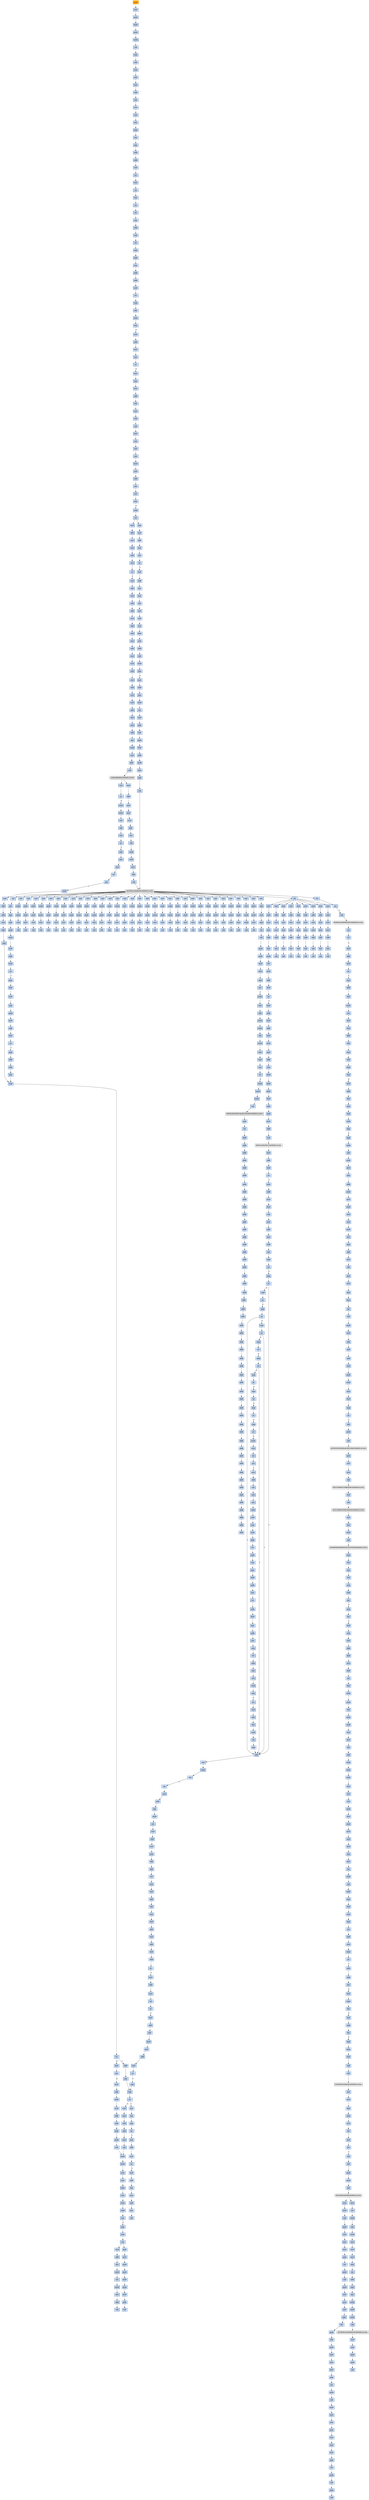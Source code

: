 strict digraph G {
	graph [bgcolor=transparent,
		name=G
	];
	node [color=lightsteelblue,
		fillcolor=lightsteelblue,
		shape=rectangle,
		style=filled
	];
	a0x00426060pushl_ebp	[color=lightgrey,
		fillcolor=orange,
		label=pushl];
	a0x00426061movl_esp_ebp	[label=movl];
	a0x00426060pushl_ebp -> a0x00426061movl_esp_ebp	[color="#000000"];
	a0x00426063pushl_ebx	[label=pushl];
	a0x00426061movl_esp_ebp -> a0x00426063pushl_ebx	[color="#000000"];
	a0x00426064pushl_esi	[label=pushl];
	a0x00426063pushl_ebx -> a0x00426064pushl_esi	[color="#000000"];
	a0x00426065pushl_edi	[label=pushl];
	a0x00426064pushl_esi -> a0x00426065pushl_edi	[color="#000000"];
	a0x00426066pusha_	[label=pusha];
	a0x00426065pushl_edi -> a0x00426066pusha_	[color="#000000"];
	a0x00426067call_0x0042606c	[label=call];
	a0x00426066pusha_ -> a0x00426067call_0x0042606c	[color="#000000"];
	a0x0042606cpopl_ebp	[label=popl];
	a0x00426067call_0x0042606c -> a0x0042606cpopl_ebp	[color="#000000"];
	a0x0042606dsubl_0x40286cUINT32_ebp	[label=subl];
	a0x0042606cpopl_ebp -> a0x0042606dsubl_0x40286cUINT32_ebp	[color="#000000"];
	a0x00426073movl_0x40345dUINT32_ecx	[label=movl];
	a0x0042606dsubl_0x40286cUINT32_ebp -> a0x00426073movl_0x40345dUINT32_ecx	[color="#000000"];
	a0x00426078subl_0x4028c6UINT32_ecx	[label=subl];
	a0x00426073movl_0x40345dUINT32_ecx -> a0x00426078subl_0x4028c6UINT32_ecx	[color="#000000"];
	a0x0042607emovl_ebp_edx	[label=movl];
	a0x00426078subl_0x4028c6UINT32_ecx -> a0x0042607emovl_ebp_edx	[color="#000000"];
	a0x00426080addl_0x4028c6UINT32_edx	[label=addl];
	a0x0042607emovl_ebp_edx -> a0x00426080addl_0x4028c6UINT32_edx	[color="#000000"];
	a0x00426086leal_edx__edi	[label=leal];
	a0x00426080addl_0x4028c6UINT32_edx -> a0x00426086leal_edx__edi	[color="#000000"];
	a0x00426088movl_edi_esi	[label=movl];
	a0x00426086leal_edx__edi -> a0x00426088movl_edi_esi	[color="#000000"];
	a0x0042608axorl_eax_eax	[label=xorl];
	a0x00426088movl_edi_esi -> a0x0042608axorl_eax_eax	[color="#000000"];
	a0x0042608cjmp_0x00426092	[label=jmp];
	a0x0042608axorl_eax_eax -> a0x0042608cjmp_0x00426092	[color="#000000"];
	a0x00426092lodsb_ds_esi__al	[label=lodsb];
	a0x0042608cjmp_0x00426092 -> a0x00426092lodsb_ds_esi__al	[color="#000000"];
	a0x00426093jmp_0x00426096	[label=jmp];
	a0x00426092lodsb_ds_esi__al -> a0x00426093jmp_0x00426096	[color="#000000"];
	a0x00426096jmp_0x00426099	[label=jmp];
	a0x00426093jmp_0x00426096 -> a0x00426096jmp_0x00426099	[color="#000000"];
	a0x00426099subb_0xffffffc4UINT8_al	[label=subb];
	a0x00426096jmp_0x00426099 -> a0x00426099subb_0xffffffc4UINT8_al	[color="#000000"];
	a0x0042609baddb_cl_al	[label=addb];
	a0x00426099subb_0xffffffc4UINT8_al -> a0x0042609baddb_cl_al	[color="#000000"];
	a0x0042609drorb_0x2aUINT8_al	[label=rorb];
	a0x0042609baddb_cl_al -> a0x0042609drorb_0x2aUINT8_al	[color="#000000"];
	a0x004260a0stc_	[label=stc];
	a0x0042609drorb_0x2aUINT8_al -> a0x004260a0stc_	[color="#000000"];
	a0x004260a1decb_al	[label=decb];
	a0x004260a0stc_ -> a0x004260a1decb_al	[color="#000000"];
	a0x004260a3clc_	[label=clc];
	a0x004260a1decb_al -> a0x004260a3clc_	[color="#000000"];
	a0x004260a4jmp_0x004260a7	[label=jmp];
	a0x004260a3clc_ -> a0x004260a4jmp_0x004260a7	[color="#000000"];
	a0x004260a7stc_	[label=stc];
	a0x004260a4jmp_0x004260a7 -> a0x004260a7stc_	[color="#000000"];
	a0x004260a8stc_	[label=stc];
	a0x004260a7stc_ -> a0x004260a8stc_	[color="#000000"];
	a0x004260a9nop_	[label=nop];
	a0x004260a8stc_ -> a0x004260a9nop_	[color="#000000"];
	a0x004260aasubb_cl_al	[label=subb];
	a0x004260a9nop_ -> a0x004260aasubb_cl_al	[color="#000000"];
	a0x004260acrolb_0xffffffa9UINT8_al	[label=rolb];
	a0x004260aasubb_cl_al -> a0x004260acrolb_0xffffffa9UINT8_al	[color="#000000"];
	a0x004260afclc_	[label=clc];
	a0x004260acrolb_0xffffffa9UINT8_al -> a0x004260afclc_	[color="#000000"];
	a0x004260b0subb_cl_al	[label=subb];
	a0x004260afclc_ -> a0x004260b0subb_cl_al	[color="#000000"];
	a0x004260b2addb_cl_al	[label=addb];
	a0x004260b0subb_cl_al -> a0x004260b2addb_cl_al	[color="#000000"];
	a0x004260b4jmp_0x004260b7	[label=jmp];
	a0x004260b2addb_cl_al -> a0x004260b4jmp_0x004260b7	[color="#000000"];
	a0x004260b7addb_cl_al	[label=addb];
	a0x004260b4jmp_0x004260b7 -> a0x004260b7addb_cl_al	[color="#000000"];
	a0x004260b9addb_cl_al	[label=addb];
	a0x004260b7addb_cl_al -> a0x004260b9addb_cl_al	[color="#000000"];
	a0x004260bbxorb_0xffffffa9UINT8_al	[label=xorb];
	a0x004260b9addb_cl_al -> a0x004260bbxorb_0xffffffa9UINT8_al	[color="#000000"];
	a0x004260bdstc_	[label=stc];
	a0x004260bbxorb_0xffffffa9UINT8_al -> a0x004260bdstc_	[color="#000000"];
	a0x004260besubb_0x6eUINT8_al	[label=subb];
	a0x004260bdstc_ -> a0x004260besubb_0x6eUINT8_al	[color="#000000"];
	a0x004260c0jmp_0x004260c3	[label=jmp];
	a0x004260besubb_0x6eUINT8_al -> a0x004260c0jmp_0x004260c3	[color="#000000"];
	a0x004260c3stosb_al_es_edi_	[label=stosb];
	a0x004260c0jmp_0x004260c3 -> a0x004260c3stosb_al_es_edi_	[color="#000000"];
	a0x004260c4loop_0x00426092	[label=loop];
	a0x004260c3stosb_al_es_edi_ -> a0x004260c4loop_0x00426092	[color="#000000"];
	a0x004260c6movl_ebp_edx	[label=movl];
	a0x004260c4loop_0x00426092 -> a0x004260c6movl_ebp_edx	[color="#000000",
		label=F];
	a0x004260c8addl_0x40321fUINT32_edx	[label=addl];
	a0x004260c6movl_ebp_edx -> a0x004260c8addl_0x40321fUINT32_edx	[color="#000000"];
	a0x004260cemovl_0x20esp__eax	[label=movl];
	a0x004260c8addl_0x40321fUINT32_edx -> a0x004260cemovl_0x20esp__eax	[color="#000000"];
	a0x004260d2incl_eax	[label=incl];
	a0x004260cemovl_0x20esp__eax -> a0x004260d2incl_eax	[color="#000000"];
	a0x004260d3js_0x004260dd	[label=js];
	a0x004260d2incl_eax -> a0x004260d3js_0x004260dd	[color="#000000"];
	a0x004260d5movl_0x1UINT32_edx_	[label=movl];
	a0x004260d3js_0x004260dd -> a0x004260d5movl_0x1UINT32_edx_	[color="#000000",
		label=F];
	a0x004260dbjmp_0x004260e3	[label=jmp];
	a0x004260d5movl_0x1UINT32_edx_ -> a0x004260dbjmp_0x004260e3	[color="#000000"];
	a0x004260e3movl_ebp_edx	[label=movl];
	a0x004260dbjmp_0x004260e3 -> a0x004260e3movl_ebp_edx	[color="#000000"];
	a0x004260e5addl_0x402866UINT32_edx	[label=addl];
	a0x004260e3movl_ebp_edx -> a0x004260e5addl_0x402866UINT32_edx	[color="#000000"];
	a0x004260ebleal_edx__eax	[label=leal];
	a0x004260e5addl_0x402866UINT32_edx -> a0x004260ebleal_edx__eax	[color="#000000"];
	a0x004260edmovl_0x403065UINT32_ecx	[label=movl];
	a0x004260ebleal_edx__eax -> a0x004260edmovl_0x403065UINT32_ecx	[color="#000000"];
	a0x004260f2subl_0x402866UINT32_ecx	[label=subl];
	a0x004260edmovl_0x403065UINT32_ecx -> a0x004260f2subl_0x402866UINT32_ecx	[color="#000000"];
	a0x004260f8call_0x00426401	[label=call];
	a0x004260f2subl_0x402866UINT32_ecx -> a0x004260f8call_0x00426401	[color="#000000"];
	a0x00426401movl_eax_edi	[label=movl];
	a0x004260f8call_0x00426401 -> a0x00426401movl_eax_edi	[color="#000000"];
	a0x00426403xorl_eax_eax	[label=xorl];
	a0x00426401movl_eax_edi -> a0x00426403xorl_eax_eax	[color="#000000"];
	a0x00426405xorl_ebx_ebx	[label=xorl];
	a0x00426403xorl_eax_eax -> a0x00426405xorl_ebx_ebx	[color="#000000"];
	a0x00426407xorl_edx_edx	[label=xorl];
	a0x00426405xorl_ebx_ebx -> a0x00426407xorl_edx_edx	[color="#000000"];
	a0x00426409movb_edi__al	[label=movb];
	a0x00426407xorl_edx_edx -> a0x00426409movb_edi__al	[color="#000000"];
	a0x0042640bmull_edx_eax	[label=mull];
	a0x00426409movb_edi__al -> a0x0042640bmull_edx_eax	[color="#000000"];
	a0x0042640daddl_eax_ebx	[label=addl];
	a0x0042640bmull_edx_eax -> a0x0042640daddl_eax_ebx	[color="#000000"];
	a0x0042640fincl_edx	[label=incl];
	a0x0042640daddl_eax_ebx -> a0x0042640fincl_edx	[color="#000000"];
	a0x00426410incl_edi	[label=incl];
	a0x0042640fincl_edx -> a0x00426410incl_edi	[color="#000000"];
	a0x00426411loop_0x00426409	[label=loop];
	a0x00426410incl_edi -> a0x00426411loop_0x00426409	[color="#000000"];
	a0x00426413xchgl_eax_ebx	[label=xchgl];
	a0x00426411loop_0x00426409 -> a0x00426413xchgl_eax_ebx	[color="#000000",
		label=F];
	a0x00426414ret	[label=ret];
	a0x00426413xchgl_eax_ebx -> a0x00426414ret	[color="#000000"];
	a0x004260fdmovl_ebp_edx	[label=movl];
	a0x00426414ret -> a0x004260fdmovl_ebp_edx	[color="#000000"];
	a0x00426815jmp_0x00426819	[label=jmp];
	a0x00426414ret -> a0x00426815jmp_0x00426819	[color="#000000"];
	a0x004260ffaddl_0x40321bUINT32_edx	[label=addl];
	a0x004260fdmovl_ebp_edx -> a0x004260ffaddl_0x40321bUINT32_edx	[color="#000000"];
	a0x00426105movl_eax_edx_	[label=movl];
	a0x004260ffaddl_0x40321bUINT32_edx -> a0x00426105movl_eax_edx_	[color="#000000"];
	a0x00426107movl_ebp_edx	[label=movl];
	a0x00426105movl_eax_edx_ -> a0x00426107movl_ebp_edx	[color="#000000"];
	a0x00426109addl_0x403213UINT32_edx	[label=addl];
	a0x00426107movl_ebp_edx -> a0x00426109addl_0x403213UINT32_edx	[color="#000000"];
	a0x0042610ftestl_0x1UINT32_edx_	[label=testl];
	a0x00426109addl_0x403213UINT32_edx -> a0x0042610ftestl_0x1UINT32_edx_	[color="#000000"];
	a0x00426115je_0x0042615f	[label=je];
	a0x0042610ftestl_0x1UINT32_edx_ -> a0x00426115je_0x0042615f	[color="#000000"];
	a0x0042615fmovl_ebp_edx	[label=movl];
	a0x00426115je_0x0042615f -> a0x0042615fmovl_ebp_edx	[color="#000000",
		label=T];
	a0x00426161addl_0x40320bUINT32_edx	[label=addl];
	a0x0042615fmovl_ebp_edx -> a0x00426161addl_0x40320bUINT32_edx	[color="#000000"];
	a0x00426167movl_edx__eax	[label=movl];
	a0x00426161addl_0x40320bUINT32_edx -> a0x00426167movl_edx__eax	[color="#000000"];
	a0x00426169addl_0x3ceax__eax	[label=addl];
	a0x00426167movl_edx__eax -> a0x00426169addl_0x3ceax__eax	[color="#000000"];
	a0x0042616caddl_0x80UINT32_eax	[label=addl];
	a0x00426169addl_0x3ceax__eax -> a0x0042616caddl_0x80UINT32_eax	[color="#000000"];
	a0x00426171movl_eax__ecx	[label=movl];
	a0x0042616caddl_0x80UINT32_eax -> a0x00426171movl_eax__ecx	[color="#000000"];
	a0x00426173addl_edx__ecx	[label=addl];
	a0x00426171movl_eax__ecx -> a0x00426173addl_edx__ecx	[color="#000000"];
	a0x00426175addl_0x10UINT8_ecx	[label=addl];
	a0x00426173addl_edx__ecx -> a0x00426175addl_0x10UINT8_ecx	[color="#000000"];
	a0x00426178movl_ecx__eax	[label=movl];
	a0x00426175addl_0x10UINT8_ecx -> a0x00426178movl_ecx__eax	[color="#000000"];
	a0x0042617aaddl_edx__eax	[label=addl];
	a0x00426178movl_ecx__eax -> a0x0042617aaddl_edx__eax	[color="#000000"];
	a0x0042617cmovl_eax__ebx	[label=movl];
	a0x0042617aaddl_edx__eax -> a0x0042617cmovl_eax__ebx	[color="#000000"];
	a0x0042617emovl_ebp_edx	[label=movl];
	a0x0042617cmovl_eax__ebx -> a0x0042617emovl_ebp_edx	[color="#000000"];
	a0x00426180addl_0x403397UINT32_edx	[label=addl];
	a0x0042617emovl_ebp_edx -> a0x00426180addl_0x403397UINT32_edx	[color="#000000"];
	a0x00426186movl_ebx_edx_	[label=movl];
	a0x00426180addl_0x403397UINT32_edx -> a0x00426186movl_ebx_edx_	[color="#000000"];
	a0x00426188addl_0x4UINT8_eax	[label=addl];
	a0x00426186movl_ebx_edx_ -> a0x00426188addl_0x4UINT8_eax	[color="#000000"];
	a0x0042618bmovl_eax__ebx	[label=movl];
	a0x00426188addl_0x4UINT8_eax -> a0x0042618bmovl_eax__ebx	[color="#000000"];
	a0x0042618dmovl_ebp_edx	[label=movl];
	a0x0042618bmovl_eax__ebx -> a0x0042618dmovl_ebp_edx	[color="#000000"];
	a0x0042618faddl_0x40339bUINT32_edx	[label=addl];
	a0x0042618dmovl_ebp_edx -> a0x0042618faddl_0x40339bUINT32_edx	[color="#000000"];
	a0x00426195movl_ebx_edx_	[label=movl];
	a0x0042618faddl_0x40339bUINT32_edx -> a0x00426195movl_ebx_edx_	[color="#000000"];
	a0x00426197movl_ebp_edx	[label=movl];
	a0x00426195movl_ebx_edx_ -> a0x00426197movl_ebp_edx	[color="#000000"];
	a0x00426199addl_0x40339fUINT32_edx	[label=addl];
	a0x00426197movl_ebp_edx -> a0x00426199addl_0x40339fUINT32_edx	[color="#000000"];
	a0x0042619fleal_edx__eax	[label=leal];
	a0x00426199addl_0x40339fUINT32_edx -> a0x0042619fleal_edx__eax	[color="#000000"];
	a0x004261a1pushl_eax	[label=pushl];
	a0x0042619fleal_edx__eax -> a0x004261a1pushl_eax	[color="#000000"];
	a0x004261a2movl_ebp_edx	[label=movl];
	a0x004261a1pushl_eax -> a0x004261a2movl_ebp_edx	[color="#000000"];
	a0x004261a4addl_0x403397UINT32_edx	[label=addl];
	a0x004261a2movl_ebp_edx -> a0x004261a4addl_0x403397UINT32_edx	[color="#000000"];
	a0x004261aacall_edx_	[label=call];
	a0x004261a4addl_0x403397UINT32_edx -> a0x004261aacall_edx_	[color="#000000"];
	LOADLIBRARYA_KERNEL32_DLL	[color=lightgrey,
		fillcolor=lightgrey,
		label="LOADLIBRARYA-KERNEL32-DLL"];
	a0x004261aacall_edx_ -> LOADLIBRARYA_KERNEL32_DLL	[color="#000000"];
	a0x004261acmovl_ebp_edx	[label=movl];
	LOADLIBRARYA_KERNEL32_DLL -> a0x004261acmovl_ebp_edx	[color="#000000"];
	a0x0042667atestl_eax_eax	[label=testl];
	LOADLIBRARYA_KERNEL32_DLL -> a0x0042667atestl_eax_eax	[color="#000000"];
	a0x004261aeaddl_0x4033acUINT32_edx	[label=addl];
	a0x004261acmovl_ebp_edx -> a0x004261aeaddl_0x4033acUINT32_edx	[color="#000000"];
	a0x004261b4movl_eax_esi	[label=movl];
	a0x004261aeaddl_0x4033acUINT32_edx -> a0x004261b4movl_eax_esi	[color="#000000"];
	a0x004261b6movl_eax_edx_	[label=movl];
	a0x004261b4movl_eax_esi -> a0x004261b6movl_eax_edx_	[color="#000000"];
	a0x004261b8movl_ebp_edx	[label=movl];
	a0x004261b6movl_eax_edx_ -> a0x004261b8movl_ebp_edx	[color="#000000"];
	a0x004261baaddl_0x4033b0UINT32_edx	[label=addl];
	a0x004261b8movl_ebp_edx -> a0x004261baaddl_0x4033b0UINT32_edx	[color="#000000"];
	a0x004261c0leal_edx__eax	[label=leal];
	a0x004261baaddl_0x4033b0UINT32_edx -> a0x004261c0leal_edx__eax	[color="#000000"];
	a0x004261c2call_0x004262a5	[label=call];
	a0x004261c0leal_edx__eax -> a0x004261c2call_0x004262a5	[color="#000000"];
	a0x004262a5pushl_eax	[label=pushl];
	a0x004261c2call_0x004262a5 -> a0x004262a5pushl_eax	[color="#000000"];
	a0x004262a6pushl_esi	[label=pushl];
	a0x004262a5pushl_eax -> a0x004262a6pushl_esi	[color="#000000"];
	a0x004262a7movl_ebp_edx	[label=movl];
	a0x004262a6pushl_esi -> a0x004262a7movl_ebp_edx	[color="#000000"];
	a0x004262a9addl_0x40339bUINT32_edx	[label=addl];
	a0x004262a7movl_ebp_edx -> a0x004262a9addl_0x40339bUINT32_edx	[color="#000000"];
	a0x004262afcall_edx_	[label=call];
	a0x004262a9addl_0x40339bUINT32_edx -> a0x004262afcall_edx_	[color="#000000"];
	GETPROCADDRESS_KERNEL32_DLL	[color=lightgrey,
		fillcolor=lightgrey,
		label="GETPROCADDRESS-KERNEL32-DLL"];
	a0x004262afcall_edx_ -> GETPROCADDRESS_KERNEL32_DLL	[color="#000000"];
	a0x004262b1ret	[label=ret];
	GETPROCADDRESS_KERNEL32_DLL -> a0x004262b1ret	[color="#000000"];
	a0x00426700orl_eax_eax	[label=orl];
	GETPROCADDRESS_KERNEL32_DLL -> a0x00426700orl_eax_eax	[color="#000000"];
	a0x00426884orl_eax_eax	[label=orl];
	GETPROCADDRESS_KERNEL32_DLL -> a0x00426884orl_eax_eax	[color="#000000"];
	a0x00408c4cxorl_0x0041f358_eax	[label=xorl];
	GETPROCADDRESS_KERNEL32_DLL -> a0x00408c4cxorl_0x0041f358_eax	[color="#000000"];
	a0x00408c5fxorl_0x0041f358_eax	[label=xorl];
	GETPROCADDRESS_KERNEL32_DLL -> a0x00408c5fxorl_0x0041f358_eax	[color="#000000"];
	a0x00408c72xorl_0x0041f358_eax	[label=xorl];
	GETPROCADDRESS_KERNEL32_DLL -> a0x00408c72xorl_0x0041f358_eax	[color="#000000"];
	a0x00408c85xorl_0x0041f358_eax	[label=xorl];
	GETPROCADDRESS_KERNEL32_DLL -> a0x00408c85xorl_0x0041f358_eax	[color="#000000"];
	a0x00408c98xorl_0x0041f358_eax	[label=xorl];
	GETPROCADDRESS_KERNEL32_DLL -> a0x00408c98xorl_0x0041f358_eax	[color="#000000"];
	a0x00408cabxorl_0x0041f358_eax	[label=xorl];
	GETPROCADDRESS_KERNEL32_DLL -> a0x00408cabxorl_0x0041f358_eax	[color="#000000"];
	a0x00408cbexorl_0x0041f358_eax	[label=xorl];
	GETPROCADDRESS_KERNEL32_DLL -> a0x00408cbexorl_0x0041f358_eax	[color="#000000"];
	a0x00408cd1xorl_0x0041f358_eax	[label=xorl];
	GETPROCADDRESS_KERNEL32_DLL -> a0x00408cd1xorl_0x0041f358_eax	[color="#000000"];
	a0x00408ce4xorl_0x0041f358_eax	[label=xorl];
	GETPROCADDRESS_KERNEL32_DLL -> a0x00408ce4xorl_0x0041f358_eax	[color="#000000"];
	a0x00408cf7xorl_0x0041f358_eax	[label=xorl];
	GETPROCADDRESS_KERNEL32_DLL -> a0x00408cf7xorl_0x0041f358_eax	[color="#000000"];
	a0x00408d0axorl_0x0041f358_eax	[label=xorl];
	GETPROCADDRESS_KERNEL32_DLL -> a0x00408d0axorl_0x0041f358_eax	[color="#000000"];
	a0x00408d1dxorl_0x0041f358_eax	[label=xorl];
	GETPROCADDRESS_KERNEL32_DLL -> a0x00408d1dxorl_0x0041f358_eax	[color="#000000"];
	a0x00408d30xorl_0x0041f358_eax	[label=xorl];
	GETPROCADDRESS_KERNEL32_DLL -> a0x00408d30xorl_0x0041f358_eax	[color="#000000"];
	a0x00408d43xorl_0x0041f358_eax	[label=xorl];
	GETPROCADDRESS_KERNEL32_DLL -> a0x00408d43xorl_0x0041f358_eax	[color="#000000"];
	a0x00408d56xorl_0x0041f358_eax	[label=xorl];
	GETPROCADDRESS_KERNEL32_DLL -> a0x00408d56xorl_0x0041f358_eax	[color="#000000"];
	a0x00408d69xorl_0x0041f358_eax	[label=xorl];
	GETPROCADDRESS_KERNEL32_DLL -> a0x00408d69xorl_0x0041f358_eax	[color="#000000"];
	a0x00408d7cxorl_0x0041f358_eax	[label=xorl];
	GETPROCADDRESS_KERNEL32_DLL -> a0x00408d7cxorl_0x0041f358_eax	[color="#000000"];
	a0x00408d8fxorl_0x0041f358_eax	[label=xorl];
	GETPROCADDRESS_KERNEL32_DLL -> a0x00408d8fxorl_0x0041f358_eax	[color="#000000"];
	a0x00408da2xorl_0x0041f358_eax	[label=xorl];
	GETPROCADDRESS_KERNEL32_DLL -> a0x00408da2xorl_0x0041f358_eax	[color="#000000"];
	a0x00408db5xorl_0x0041f358_eax	[label=xorl];
	GETPROCADDRESS_KERNEL32_DLL -> a0x00408db5xorl_0x0041f358_eax	[color="#000000"];
	a0x00408dc8xorl_0x0041f358_eax	[label=xorl];
	GETPROCADDRESS_KERNEL32_DLL -> a0x00408dc8xorl_0x0041f358_eax	[color="#000000"];
	a0x00408ddbxorl_0x0041f358_eax	[label=xorl];
	GETPROCADDRESS_KERNEL32_DLL -> a0x00408ddbxorl_0x0041f358_eax	[color="#000000"];
	a0x00408deexorl_0x0041f358_eax	[label=xorl];
	GETPROCADDRESS_KERNEL32_DLL -> a0x00408deexorl_0x0041f358_eax	[color="#000000"];
	a0x00408e01xorl_0x0041f358_eax	[label=xorl];
	GETPROCADDRESS_KERNEL32_DLL -> a0x00408e01xorl_0x0041f358_eax	[color="#000000"];
	a0x00408e14xorl_0x0041f358_eax	[label=xorl];
	GETPROCADDRESS_KERNEL32_DLL -> a0x00408e14xorl_0x0041f358_eax	[color="#000000"];
	a0x00408e27xorl_0x0041f358_eax	[label=xorl];
	GETPROCADDRESS_KERNEL32_DLL -> a0x00408e27xorl_0x0041f358_eax	[color="#000000"];
	a0x00408e3axorl_0x0041f358_eax	[label=xorl];
	GETPROCADDRESS_KERNEL32_DLL -> a0x00408e3axorl_0x0041f358_eax	[color="#000000"];
	a0x00408e4dxorl_0x0041f358_eax	[label=xorl];
	GETPROCADDRESS_KERNEL32_DLL -> a0x00408e4dxorl_0x0041f358_eax	[color="#000000"];
	a0x00408e60xorl_0x0041f358_eax	[label=xorl];
	GETPROCADDRESS_KERNEL32_DLL -> a0x00408e60xorl_0x0041f358_eax	[color="#000000"];
	a0x00408e73xorl_0x0041f358_eax	[label=xorl];
	GETPROCADDRESS_KERNEL32_DLL -> a0x00408e73xorl_0x0041f358_eax	[color="#000000"];
	a0x00408e86xorl_0x0041f358_eax	[label=xorl];
	GETPROCADDRESS_KERNEL32_DLL -> a0x00408e86xorl_0x0041f358_eax	[color="#000000"];
	a0x00408e99xorl_0x0041f358_eax	[label=xorl];
	GETPROCADDRESS_KERNEL32_DLL -> a0x00408e99xorl_0x0041f358_eax	[color="#000000"];
	a0x00408eacxorl_0x0041f358_eax	[label=xorl];
	GETPROCADDRESS_KERNEL32_DLL -> a0x00408eacxorl_0x0041f358_eax	[color="#000000"];
	a0x004261c7movl_ebp_edx	[label=movl];
	a0x004262b1ret -> a0x004261c7movl_ebp_edx	[color="#000000"];
	a0x004261e0movl_ebp_edx	[label=movl];
	a0x004262b1ret -> a0x004261e0movl_ebp_edx	[color="#000000"];
	a0x004261f9movl_ebp_edx	[label=movl];
	a0x004262b1ret -> a0x004261f9movl_ebp_edx	[color="#000000"];
	a0x00426212movl_ebp_edx	[label=movl];
	a0x004262b1ret -> a0x00426212movl_ebp_edx	[color="#000000"];
	a0x0042622bmovl_ebp_edx	[label=movl];
	a0x004262b1ret -> a0x0042622bmovl_ebp_edx	[color="#000000"];
	a0x00426244movl_ebp_edx	[label=movl];
	a0x004262b1ret -> a0x00426244movl_ebp_edx	[color="#000000"];
	a0x0042625dmovl_ebp_edx	[label=movl];
	a0x004262b1ret -> a0x0042625dmovl_ebp_edx	[color="#000000"];
	a0x00426276movl_ebp_edx	[label=movl];
	a0x004262b1ret -> a0x00426276movl_ebp_edx	[color="#000000"];
	a0x0042628fmovl_ebp_edx	[label=movl];
	a0x004262b1ret -> a0x0042628fmovl_ebp_edx	[color="#000000"];
	a0x004261c9addl_0x4033c1UINT32_edx	[label=addl];
	a0x004261c7movl_ebp_edx -> a0x004261c9addl_0x4033c1UINT32_edx	[color="#000000"];
	a0x004261cfmovl_eax_edx_	[label=movl];
	a0x004261c9addl_0x4033c1UINT32_edx -> a0x004261cfmovl_eax_edx_	[color="#000000"];
	a0x004261d1movl_ebp_edx	[label=movl];
	a0x004261cfmovl_eax_edx_ -> a0x004261d1movl_ebp_edx	[color="#000000"];
	a0x004261d3addl_0x4033c5UINT32_edx	[label=addl];
	a0x004261d1movl_ebp_edx -> a0x004261d3addl_0x4033c5UINT32_edx	[color="#000000"];
	a0x004261d9leal_edx__eax	[label=leal];
	a0x004261d3addl_0x4033c5UINT32_edx -> a0x004261d9leal_edx__eax	[color="#000000"];
	a0x004261dbcall_0x004262a5	[label=call];
	a0x004261d9leal_edx__eax -> a0x004261dbcall_0x004262a5	[color="#000000"];
	a0x004261e2addl_0x4033d4UINT32_edx	[label=addl];
	a0x004261e0movl_ebp_edx -> a0x004261e2addl_0x4033d4UINT32_edx	[color="#000000"];
	a0x004261e8movl_eax_edx_	[label=movl];
	a0x004261e2addl_0x4033d4UINT32_edx -> a0x004261e8movl_eax_edx_	[color="#000000"];
	a0x004261eamovl_ebp_edx	[label=movl];
	a0x004261e8movl_eax_edx_ -> a0x004261eamovl_ebp_edx	[color="#000000"];
	a0x004261ecaddl_0x4033d8UINT32_edx	[label=addl];
	a0x004261eamovl_ebp_edx -> a0x004261ecaddl_0x4033d8UINT32_edx	[color="#000000"];
	a0x004261f2leal_edx__eax	[label=leal];
	a0x004261ecaddl_0x4033d8UINT32_edx -> a0x004261f2leal_edx__eax	[color="#000000"];
	a0x004261f4call_0x004262a5	[label=call];
	a0x004261f2leal_edx__eax -> a0x004261f4call_0x004262a5	[color="#000000"];
	a0x004261fbaddl_0x4033ebUINT32_edx	[label=addl];
	a0x004261f9movl_ebp_edx -> a0x004261fbaddl_0x4033ebUINT32_edx	[color="#000000"];
	a0x00426201movl_eax_edx_	[label=movl];
	a0x004261fbaddl_0x4033ebUINT32_edx -> a0x00426201movl_eax_edx_	[color="#000000"];
	a0x00426203movl_ebp_edx	[label=movl];
	a0x00426201movl_eax_edx_ -> a0x00426203movl_ebp_edx	[color="#000000"];
	a0x00426205addl_0x4033efUINT32_edx	[label=addl];
	a0x00426203movl_ebp_edx -> a0x00426205addl_0x4033efUINT32_edx	[color="#000000"];
	a0x0042620bleal_edx__eax	[label=leal];
	a0x00426205addl_0x4033efUINT32_edx -> a0x0042620bleal_edx__eax	[color="#000000"];
	a0x0042620dcall_0x004262a5	[label=call];
	a0x0042620bleal_edx__eax -> a0x0042620dcall_0x004262a5	[color="#000000"];
	a0x00426214addl_0x4033fbUINT32_edx	[label=addl];
	a0x00426212movl_ebp_edx -> a0x00426214addl_0x4033fbUINT32_edx	[color="#000000"];
	a0x0042621amovl_eax_edx_	[label=movl];
	a0x00426214addl_0x4033fbUINT32_edx -> a0x0042621amovl_eax_edx_	[color="#000000"];
	a0x0042621cmovl_ebp_edx	[label=movl];
	a0x0042621amovl_eax_edx_ -> a0x0042621cmovl_ebp_edx	[color="#000000"];
	a0x0042621eaddl_0x4033ffUINT32_edx	[label=addl];
	a0x0042621cmovl_ebp_edx -> a0x0042621eaddl_0x4033ffUINT32_edx	[color="#000000"];
	a0x00426224leal_edx__eax	[label=leal];
	a0x0042621eaddl_0x4033ffUINT32_edx -> a0x00426224leal_edx__eax	[color="#000000"];
	a0x00426226call_0x004262a5	[label=call];
	a0x00426224leal_edx__eax -> a0x00426226call_0x004262a5	[color="#000000"];
	a0x0042622daddl_0x40340bUINT32_edx	[label=addl];
	a0x0042622bmovl_ebp_edx -> a0x0042622daddl_0x40340bUINT32_edx	[color="#000000"];
	a0x00426233movl_eax_edx_	[label=movl];
	a0x0042622daddl_0x40340bUINT32_edx -> a0x00426233movl_eax_edx_	[color="#000000"];
	a0x00426235movl_ebp_edx	[label=movl];
	a0x00426233movl_eax_edx_ -> a0x00426235movl_ebp_edx	[color="#000000"];
	a0x00426237addl_0x40340fUINT32_edx	[label=addl];
	a0x00426235movl_ebp_edx -> a0x00426237addl_0x40340fUINT32_edx	[color="#000000"];
	a0x0042623dleal_edx__eax	[label=leal];
	a0x00426237addl_0x40340fUINT32_edx -> a0x0042623dleal_edx__eax	[color="#000000"];
	a0x0042623fcall_0x004262a5	[label=call];
	a0x0042623dleal_edx__eax -> a0x0042623fcall_0x004262a5	[color="#000000"];
	a0x00426246addl_0x40341aUINT32_edx	[label=addl];
	a0x00426244movl_ebp_edx -> a0x00426246addl_0x40341aUINT32_edx	[color="#000000"];
	a0x0042624cmovl_eax_edx_	[label=movl];
	a0x00426246addl_0x40341aUINT32_edx -> a0x0042624cmovl_eax_edx_	[color="#000000"];
	a0x0042624emovl_ebp_edx	[label=movl];
	a0x0042624cmovl_eax_edx_ -> a0x0042624emovl_ebp_edx	[color="#000000"];
	a0x00426250addl_0x40341eUINT32_edx	[label=addl];
	a0x0042624emovl_ebp_edx -> a0x00426250addl_0x40341eUINT32_edx	[color="#000000"];
	a0x00426256leal_edx__eax	[label=leal];
	a0x00426250addl_0x40341eUINT32_edx -> a0x00426256leal_edx__eax	[color="#000000"];
	a0x00426258call_0x004262a5	[label=call];
	a0x00426256leal_edx__eax -> a0x00426258call_0x004262a5	[color="#000000"];
	a0x0042625faddl_0x403427UINT32_edx	[label=addl];
	a0x0042625dmovl_ebp_edx -> a0x0042625faddl_0x403427UINT32_edx	[color="#000000"];
	a0x00426265movl_eax_edx_	[label=movl];
	a0x0042625faddl_0x403427UINT32_edx -> a0x00426265movl_eax_edx_	[color="#000000"];
	a0x00426267movl_ebp_edx	[label=movl];
	a0x00426265movl_eax_edx_ -> a0x00426267movl_ebp_edx	[color="#000000"];
	a0x00426269addl_0x40342bUINT32_edx	[label=addl];
	a0x00426267movl_ebp_edx -> a0x00426269addl_0x40342bUINT32_edx	[color="#000000"];
	a0x0042626fleal_edx__eax	[label=leal];
	a0x00426269addl_0x40342bUINT32_edx -> a0x0042626fleal_edx__eax	[color="#000000"];
	a0x00426271call_0x004262a5	[label=call];
	a0x0042626fleal_edx__eax -> a0x00426271call_0x004262a5	[color="#000000"];
	a0x00426278addl_0x403437UINT32_edx	[label=addl];
	a0x00426276movl_ebp_edx -> a0x00426278addl_0x403437UINT32_edx	[color="#000000"];
	a0x0042627emovl_eax_edx_	[label=movl];
	a0x00426278addl_0x403437UINT32_edx -> a0x0042627emovl_eax_edx_	[color="#000000"];
	a0x00426280movl_ebp_edx	[label=movl];
	a0x0042627emovl_eax_edx_ -> a0x00426280movl_ebp_edx	[color="#000000"];
	a0x00426282addl_0x40343bUINT32_edx	[label=addl];
	a0x00426280movl_ebp_edx -> a0x00426282addl_0x40343bUINT32_edx	[color="#000000"];
	a0x00426288leal_edx__eax	[label=leal];
	a0x00426282addl_0x40343bUINT32_edx -> a0x00426288leal_edx__eax	[color="#000000"];
	a0x0042628acall_0x004262a5	[label=call];
	a0x00426288leal_edx__eax -> a0x0042628acall_0x004262a5	[color="#000000"];
	a0x00426291addl_0x403447UINT32_edx	[label=addl];
	a0x0042628fmovl_ebp_edx -> a0x00426291addl_0x403447UINT32_edx	[color="#000000"];
	a0x00426297movl_eax_edx_	[label=movl];
	a0x00426291addl_0x403447UINT32_edx -> a0x00426297movl_eax_edx_	[color="#000000"];
	a0x00426299movl_ebp_edx	[label=movl];
	a0x00426297movl_eax_edx_ -> a0x00426299movl_ebp_edx	[color="#000000"];
	a0x0042629baddl_0x402ab2UINT32_edx	[label=addl];
	a0x00426299movl_ebp_edx -> a0x0042629baddl_0x402ab2UINT32_edx	[color="#000000"];
	a0x004262a1leal_edx__eax	[label=leal];
	a0x0042629baddl_0x402ab2UINT32_edx -> a0x004262a1leal_edx__eax	[color="#000000"];
	a0x004262a3pushl_eax	[label=pushl];
	a0x004262a1leal_edx__eax -> a0x004262a3pushl_eax	[color="#000000"];
	a0x004262a4ret	[label=ret];
	a0x004262a3pushl_eax -> a0x004262a4ret	[color="#000000"];
	a0x004262b2movl_ebp_edx	[label=movl];
	a0x004262a4ret -> a0x004262b2movl_ebp_edx	[color="#000000"];
	a0x004262b4addl_0x403213UINT32_edx	[label=addl];
	a0x004262b2movl_ebp_edx -> a0x004262b4addl_0x403213UINT32_edx	[color="#000000"];
	a0x004262batestl_0x10UINT32_edx_	[label=testl];
	a0x004262b4addl_0x403213UINT32_edx -> a0x004262batestl_0x10UINT32_edx_	[color="#000000"];
	a0x004262c0je_0x004262fd	[label=je];
	a0x004262batestl_0x10UINT32_edx_ -> a0x004262c0je_0x004262fd	[color="#000000"];
	a0x004262fdmovl_ebp_edx	[label=movl];
	a0x004262c0je_0x004262fd -> a0x004262fdmovl_ebp_edx	[color="#000000",
		label=T];
	a0x004262ffaddl_0x40320bUINT32_edx	[label=addl];
	a0x004262fdmovl_ebp_edx -> a0x004262ffaddl_0x40320bUINT32_edx	[color="#000000"];
	a0x00426305movl_edx__edi	[label=movl];
	a0x004262ffaddl_0x40320bUINT32_edx -> a0x00426305movl_edx__edi	[color="#000000"];
	a0x00426307addl_0x3cedi__edi	[label=addl];
	a0x00426305movl_edx__edi -> a0x00426307addl_0x3cedi__edi	[color="#000000"];
	a0x0042630amovl_edx__esi	[label=movl];
	a0x00426307addl_0x3cedi__edi -> a0x0042630amovl_edx__esi	[color="#000000"];
	a0x0042630cmovl_0x54edi__ecx	[label=movl];
	a0x0042630amovl_edx__esi -> a0x0042630cmovl_0x54edi__ecx	[color="#000000"];
	a0x0042630fmovl_ebp_edx	[label=movl];
	a0x0042630cmovl_0x54edi__ecx -> a0x0042630fmovl_ebp_edx	[color="#000000"];
	a0x00426311addl_0x403479UINT32_edx	[label=addl];
	a0x0042630fmovl_ebp_edx -> a0x00426311addl_0x403479UINT32_edx	[color="#000000"];
	a0x00426317leal_edx__eax	[label=leal];
	a0x00426311addl_0x403479UINT32_edx -> a0x00426317leal_edx__eax	[color="#000000"];
	a0x00426319pushl_eax	[label=pushl];
	a0x00426317leal_edx__eax -> a0x00426319pushl_eax	[color="#000000"];
	a0x0042631apushl_0x4UINT8	[label=pushl];
	a0x00426319pushl_eax -> a0x0042631apushl_0x4UINT8	[color="#000000"];
	a0x0042631cpushl_ecx	[label=pushl];
	a0x0042631apushl_0x4UINT8 -> a0x0042631cpushl_ecx	[color="#000000"];
	a0x0042631dmovl_ebp_edx	[label=movl];
	a0x0042631cpushl_ecx -> a0x0042631dmovl_ebp_edx	[color="#000000"];
	a0x0042631faddl_0x40320bUINT32_edx	[label=addl];
	a0x0042631dmovl_ebp_edx -> a0x0042631faddl_0x40320bUINT32_edx	[color="#000000"];
	a0x00426325pushl_edx_	[label=pushl];
	a0x0042631faddl_0x40320bUINT32_edx -> a0x00426325pushl_edx_	[color="#000000"];
	a0x00426327movl_ebp_edx	[label=movl];
	a0x00426325pushl_edx_ -> a0x00426327movl_ebp_edx	[color="#000000"];
	a0x00426329addl_0x4033d4UINT32_edx	[label=addl];
	a0x00426327movl_ebp_edx -> a0x00426329addl_0x4033d4UINT32_edx	[color="#000000"];
	a0x0042632fcall_edx_	[label=call];
	a0x00426329addl_0x4033d4UINT32_edx -> a0x0042632fcall_edx_	[color="#000000"];
	VIRTUALPROTECT_KERNEL32_DLL	[color=lightgrey,
		fillcolor=lightgrey,
		label="VIRTUALPROTECT-KERNEL32-DLL"];
	a0x0042632fcall_edx_ -> VIRTUALPROTECT_KERNEL32_DLL	[color="#000000"];
	a0x00426331movl_ebp_edx	[label=movl];
	VIRTUALPROTECT_KERNEL32_DLL -> a0x00426331movl_ebp_edx	[color="#000000"];
	a0x00426333addl_0x403213UINT32_edx	[label=addl];
	a0x00426331movl_ebp_edx -> a0x00426333addl_0x403213UINT32_edx	[color="#000000"];
	a0x00426339testl_0x8UINT32_edx_	[label=testl];
	a0x00426333addl_0x403213UINT32_edx -> a0x00426339testl_0x8UINT32_edx_	[color="#000000"];
	a0x0042633fje_0x0042642e	[label=je];
	a0x00426339testl_0x8UINT32_edx_ -> a0x0042633fje_0x0042642e	[color="#000000"];
	a0x0042642emovl_ebp_edx	[label=movl];
	a0x0042633fje_0x0042642e -> a0x0042642emovl_ebp_edx	[color="#000000",
		label=T];
	a0x00426430addl_0x40320bUINT32_edx	[label=addl];
	a0x0042642emovl_ebp_edx -> a0x00426430addl_0x40320bUINT32_edx	[color="#000000"];
	a0x00426436movl_edx__eax	[label=movl];
	a0x00426430addl_0x40320bUINT32_edx -> a0x00426436movl_edx__eax	[color="#000000"];
	a0x00426438movl_0x1UINT32_ebx	[label=movl];
	a0x00426436movl_edx__eax -> a0x00426438movl_0x1UINT32_ebx	[color="#000000"];
	a0x0042643dcall_0x00426494	[label=call];
	a0x00426438movl_0x1UINT32_ebx -> a0x0042643dcall_0x00426494	[color="#000000"];
	a0x00426494movl_eax_edi	[label=movl];
	a0x0042643dcall_0x00426494 -> a0x00426494movl_eax_edi	[color="#000000"];
	a0x00426496addl_0x3cedi__edi	[label=addl];
	a0x00426494movl_eax_edi -> a0x00426496addl_0x3cedi__edi	[color="#000000"];
	a0x00426499movl_edi_esi	[label=movl];
	a0x00426496addl_0x3cedi__edi -> a0x00426499movl_edi_esi	[color="#000000"];
	a0x0042649baddl_0xf8UINT32_esi	[label=addl];
	a0x00426499movl_edi_esi -> a0x0042649baddl_0xf8UINT32_esi	[color="#000000"];
	a0x004264a1xorl_edx_edx	[label=xorl];
	a0x0042649baddl_0xf8UINT32_esi -> a0x004264a1xorl_edx_edx	[color="#000000"];
	a0x004264a3cmpl_0x63727372UINT32_ds_esi_	[label=cmpl];
	a0x004264a1xorl_edx_edx -> a0x004264a3cmpl_0x63727372UINT32_ds_esi_	[color="#000000"];
	a0x004264aaje_0x0042653f	[label=je];
	a0x004264a3cmpl_0x63727372UINT32_ds_esi_ -> a0x004264aaje_0x0042653f	[color="#000000"];
	a0x004264b0cmpl_0x7273722eUINT32_ds_esi_	[label=cmpl];
	a0x004264aaje_0x0042653f -> a0x004264b0cmpl_0x7273722eUINT32_ds_esi_	[color="#000000",
		label=F];
	a0x004264b7je_0x0042653f	[label=je];
	a0x004264b0cmpl_0x7273722eUINT32_ds_esi_ -> a0x004264b7je_0x0042653f	[color="#000000"];
	a0x004264bdcmpl_0x6f6c6572UINT32_ds_esi_	[label=cmpl];
	a0x004264b7je_0x0042653f -> a0x004264bdcmpl_0x6f6c6572UINT32_ds_esi_	[color="#000000",
		label=F];
	a0x0042653faddl_0x28UINT8_esi	[label=addl];
	a0x004264b7je_0x0042653f -> a0x0042653faddl_0x28UINT8_esi	[color="#000000",
		label=T];
	a0x004264c4je_0x0042653f	[label=je];
	a0x004264bdcmpl_0x6f6c6572UINT32_ds_esi_ -> a0x004264c4je_0x0042653f	[color="#000000"];
	a0x004264c6cmpl_0x6c65722eUINT32_ds_esi_	[label=cmpl];
	a0x004264c4je_0x0042653f -> a0x004264c6cmpl_0x6c65722eUINT32_ds_esi_	[color="#000000",
		label=F];
	a0x004264cdje_0x0042653f	[label=je];
	a0x004264c6cmpl_0x6c65722eUINT32_ds_esi_ -> a0x004264cdje_0x0042653f	[color="#000000"];
	a0x004264cfcmpl_0x4379UINT32_ds_esi_	[label=cmpl];
	a0x004264cdje_0x0042653f -> a0x004264cfcmpl_0x4379UINT32_ds_esi_	[color="#000000",
		label=F];
	a0x004264cdje_0x0042653f -> a0x0042653faddl_0x28UINT8_esi	[color="#000000",
		label=T];
	a0x004264d6je_0x0042653f	[label=je];
	a0x004264cfcmpl_0x4379UINT32_ds_esi_ -> a0x004264d6je_0x0042653f	[color="#000000"];
	a0x004264d8cmpl_0x6164652eUINT32_ds_esi_	[label=cmpl];
	a0x004264d6je_0x0042653f -> a0x004264d8cmpl_0x6164652eUINT32_ds_esi_	[color="#000000",
		label=F];
	a0x004264d6je_0x0042653f -> a0x0042653faddl_0x28UINT8_esi	[color="#000000",
		label=T];
	a0x004264dfje_0x0042653f	[label=je];
	a0x004264d8cmpl_0x6164652eUINT32_ds_esi_ -> a0x004264dfje_0x0042653f	[color="#000000"];
	a0x004264e1cmpl_0x6164722eUINT32_ds_esi_	[label=cmpl];
	a0x004264dfje_0x0042653f -> a0x004264e1cmpl_0x6164722eUINT32_ds_esi_	[color="#000000",
		label=F];
	a0x004264e8je_0x0042653f	[label=je];
	a0x004264e1cmpl_0x6164722eUINT32_ds_esi_ -> a0x004264e8je_0x0042653f	[color="#000000"];
	a0x004264eacmpl_0x6164692eUINT32_ds_esi_	[label=cmpl];
	a0x004264e8je_0x0042653f -> a0x004264eacmpl_0x6164692eUINT32_ds_esi_	[color="#000000",
		label=F];
	a0x004264e8je_0x0042653f -> a0x0042653faddl_0x28UINT8_esi	[color="#000000",
		label=T];
	a0x004264f1je_0x0042653f	[label=je];
	a0x004264eacmpl_0x6164692eUINT32_ds_esi_ -> a0x004264f1je_0x0042653f	[color="#000000"];
	a0x004264f3cmpl_0x736c742eUINT32_ds_esi_	[label=cmpl];
	a0x004264f1je_0x0042653f -> a0x004264f3cmpl_0x736c742eUINT32_ds_esi_	[color="#000000",
		label=F];
	a0x004264faje_0x0042653f	[label=je];
	a0x004264f3cmpl_0x736c742eUINT32_ds_esi_ -> a0x004264faje_0x0042653f	[color="#000000"];
	a0x004264fccmpl_0x0UINT8_ds_0x14esi_	[label=cmpl];
	a0x004264faje_0x0042653f -> a0x004264fccmpl_0x0UINT8_ds_0x14esi_	[color="#000000",
		label=F];
	a0x00426501je_0x0042653f	[label=je];
	a0x004264fccmpl_0x0UINT8_ds_0x14esi_ -> a0x00426501je_0x0042653f	[color="#000000"];
	a0x00426503cmpl_0x0UINT8_ds_0x10esi_	[label=cmpl];
	a0x00426501je_0x0042653f -> a0x00426503cmpl_0x0UINT8_ds_0x10esi_	[color="#000000",
		label=F];
	a0x00426508je_0x0042653f	[label=je];
	a0x00426503cmpl_0x0UINT8_ds_0x10esi_ -> a0x00426508je_0x0042653f	[color="#000000"];
	a0x0042650apusha_	[label=pusha];
	a0x00426508je_0x0042653f -> a0x0042650apusha_	[color="#000000",
		label=F];
	a0x0042650bmovl_ds_0x10esi__ecx	[label=movl];
	a0x0042650apusha_ -> a0x0042650bmovl_ds_0x10esi__ecx	[color="#000000"];
	a0x0042650forl_ebx_ebx	[label=orl];
	a0x0042650bmovl_ds_0x10esi__ecx -> a0x0042650forl_ebx_ebx	[color="#000000"];
	a0x00426511jne_0x00426520	[label=jne];
	a0x0042650forl_ebx_ebx -> a0x00426511jne_0x00426520	[color="#000000"];
	a0x00426520movl_ds_0xcesi__esi	[label=movl];
	a0x00426511jne_0x00426520 -> a0x00426520movl_ds_0xcesi__esi	[color="#000000",
		label=T];
	a0x00426524addl_eax_esi	[label=addl];
	a0x00426520movl_ds_0xcesi__esi -> a0x00426524addl_eax_esi	[color="#000000"];
	a0x00426526call_0x0042644e	[label=call];
	a0x00426524addl_eax_esi -> a0x00426526call_0x0042644e	[color="#000000"];
	a0x0042644emovl_esi_edi	[label=movl];
	a0x00426526call_0x0042644e -> a0x0042644emovl_esi_edi	[color="#000000"];
	a0x00426450jmp_0x00426456	[label=jmp];
	a0x0042644emovl_esi_edi -> a0x00426450jmp_0x00426456	[color="#000000"];
	a0x00426456lodsb_ds_esi__al	[label=lodsb];
	a0x00426450jmp_0x00426456 -> a0x00426456lodsb_ds_esi__al	[color="#000000"];
	a0x00426457subb_0x17UINT8_al	[label=subb];
	a0x00426456lodsb_ds_esi__al -> a0x00426457subb_0x17UINT8_al	[color="#000000"];
	a0x00426459jmp_0x0042645c	[label=jmp];
	a0x00426457subb_0x17UINT8_al -> a0x00426459jmp_0x0042645c	[color="#000000"];
	a0x0042645csubb_cl_al	[label=subb];
	a0x00426459jmp_0x0042645c -> a0x0042645csubb_cl_al	[color="#000000"];
	a0x0042645eaddb_cl_al	[label=addb];
	a0x0042645csubb_cl_al -> a0x0042645eaddb_cl_al	[color="#000000"];
	a0x00426460clc_	[label=clc];
	a0x0042645eaddb_cl_al -> a0x00426460clc_	[color="#000000"];
	a0x00426461subb_cl_al	[label=subb];
	a0x00426460clc_ -> a0x00426461subb_cl_al	[color="#000000"];
	a0x00426463nop_	[label=nop];
	a0x00426461subb_cl_al -> a0x00426463nop_	[color="#000000"];
	a0x00426464jmp_0x00426467	[label=jmp];
	a0x00426463nop_ -> a0x00426464jmp_0x00426467	[color="#000000"];
	a0x00426467addb_0xffffffebUINT8_al	[label=addb];
	a0x00426464jmp_0x00426467 -> a0x00426467addb_0xffffffebUINT8_al	[color="#000000"];
	a0x00426469addb_cl_al	[label=addb];
	a0x00426467addb_0xffffffebUINT8_al -> a0x00426469addb_cl_al	[color="#000000"];
	a0x0042646bjmp_0x0042646e	[label=jmp];
	a0x00426469addb_cl_al -> a0x0042646bjmp_0x0042646e	[color="#000000"];
	a0x0042646estc_	[label=stc];
	a0x0042646bjmp_0x0042646e -> a0x0042646estc_	[color="#000000"];
	a0x0042646fsubb_0x56UINT8_al	[label=subb];
	a0x0042646estc_ -> a0x0042646fsubb_0x56UINT8_al	[color="#000000"];
	a0x00426471decb_al	[label=decb];
	a0x0042646fsubb_0x56UINT8_al -> a0x00426471decb_al	[color="#000000"];
	a0x00426473jmp_0x00426476	[label=jmp];
	a0x00426471decb_al -> a0x00426473jmp_0x00426476	[color="#000000"];
	a0x00426476addb_cl_al	[label=addb];
	a0x00426473jmp_0x00426476 -> a0x00426476addb_cl_al	[color="#000000"];
	a0x00426478jmp_0x0042647b	[label=jmp];
	a0x00426476addb_cl_al -> a0x00426478jmp_0x0042647b	[color="#000000"];
	a0x0042647bjmp_0x0042647e	[label=jmp];
	a0x00426478jmp_0x0042647b -> a0x0042647bjmp_0x0042647e	[color="#000000"];
	a0x0042647estc_	[label=stc];
	a0x0042647bjmp_0x0042647e -> a0x0042647estc_	[color="#000000"];
	a0x0042647faddb_cl_al	[label=addb];
	a0x0042647estc_ -> a0x0042647faddb_cl_al	[color="#000000"];
	a0x00426481jmp_0x00426484	[label=jmp];
	a0x0042647faddb_cl_al -> a0x00426481jmp_0x00426484	[color="#000000"];
	a0x00426484rorb_0x7eUINT8_al	[label=rorb];
	a0x00426481jmp_0x00426484 -> a0x00426484rorb_0x7eUINT8_al	[color="#000000"];
	a0x00426487stosb_al_es_edi_	[label=stosb];
	a0x00426484rorb_0x7eUINT8_al -> a0x00426487stosb_al_es_edi_	[color="#000000"];
	a0x00426488loop_0x00426456	[label=loop];
	a0x00426487stosb_al_es_edi_ -> a0x00426488loop_0x00426456	[color="#000000"];
	a0x0042648aret	[label=ret];
	a0x00426488loop_0x00426456 -> a0x0042648aret	[color="#000000",
		label=F];
	a0x0042652bmovl_ebp_edx	[label=movl];
	a0x0042648aret -> a0x0042652bmovl_ebp_edx	[color="#000000"];
	a0x0042652daddl_0x402d3eUINT32_edx	[label=addl];
	a0x0042652bmovl_ebp_edx -> a0x0042652daddl_0x402d3eUINT32_edx	[color="#000000"];
	a0x00426533leal_edx__eax	[label=leal];
	a0x0042652daddl_0x402d3eUINT32_edx -> a0x00426533leal_edx__eax	[color="#000000"];
	a0x00426535pushl_eax	[label=pushl];
	a0x00426533leal_edx__eax -> a0x00426535pushl_eax	[color="#000000"];
	a0x00426536ret	[label=ret];
	a0x00426535pushl_eax -> a0x00426536ret	[color="#000000"];
	a0x0042653epopa_	[label=popa];
	a0x00426536ret -> a0x0042653epopa_	[color="#000000"];
	a0x0042653epopa_ -> a0x0042653faddl_0x28UINT8_esi	[color="#000000"];
	a0x00426542incl_edx	[label=incl];
	a0x0042653faddl_0x28UINT8_esi -> a0x00426542incl_edx	[color="#000000"];
	a0x00426543cmpw_ds_0x6edi__dx	[label=cmpw];
	a0x00426542incl_edx -> a0x00426543cmpw_ds_0x6edi__dx	[color="#000000"];
	a0x00426548jne_0x004264a3	[label=jne];
	a0x00426543cmpw_ds_0x6edi__dx -> a0x00426548jne_0x004264a3	[color="#000000"];
	a0x0042654eret	[label=ret];
	a0x00426548jne_0x004264a3 -> a0x0042654eret	[color="#000000",
		label=F];
	a0x00426442movl_ebp_edx	[label=movl];
	a0x0042654eret -> a0x00426442movl_ebp_edx	[color="#000000"];
	a0x00426444addl_0x402d4fUINT32_edx	[label=addl];
	a0x00426442movl_ebp_edx -> a0x00426444addl_0x402d4fUINT32_edx	[color="#000000"];
	a0x0042644aleal_edx__eax	[label=leal];
	a0x00426444addl_0x402d4fUINT32_edx -> a0x0042644aleal_edx__eax	[color="#000000"];
	a0x0042644cpushl_eax	[label=pushl];
	a0x0042644aleal_edx__eax -> a0x0042644cpushl_eax	[color="#000000"];
	a0x0042644dret	[label=ret];
	a0x0042644cpushl_eax -> a0x0042644dret	[color="#000000"];
	a0x0042654fmovl_ebp_edx	[label=movl];
	a0x0042644dret -> a0x0042654fmovl_ebp_edx	[color="#000000"];
	a0x00426551addl_0x40320bUINT32_edx	[label=addl];
	a0x0042654fmovl_ebp_edx -> a0x00426551addl_0x40320bUINT32_edx	[color="#000000"];
	a0x00426557movl_edx__ebx	[label=movl];
	a0x00426551addl_0x40320bUINT32_edx -> a0x00426557movl_edx__ebx	[color="#000000"];
	a0x00426559movl_ebp_edx	[label=movl];
	a0x00426557movl_edx__ebx -> a0x00426559movl_ebp_edx	[color="#000000"];
	a0x0042655baddl_0x40320fUINT32_edx	[label=addl];
	a0x00426559movl_ebp_edx -> a0x0042655baddl_0x40320fUINT32_edx	[color="#000000"];
	a0x00426561addl_edx__ebx	[label=addl];
	a0x0042655baddl_0x40320fUINT32_edx -> a0x00426561addl_edx__ebx	[color="#000000"];
	a0x00426563rorl_0x7UINT8_ebx	[label=rorl];
	a0x00426561addl_edx__ebx -> a0x00426563rorl_0x7UINT8_ebx	[color="#000000"];
	a0x00426566movl_ebx_0x10esp_	[label=movl];
	a0x00426563rorl_0x7UINT8_ebx -> a0x00426566movl_ebx_0x10esp_	[color="#000000"];
	a0x0042656amovl_ebp_edx	[label=movl];
	a0x00426566movl_ebx_0x10esp_ -> a0x0042656amovl_ebp_edx	[color="#000000"];
	a0x0042656caddl_0x40310bUINT32_edx	[label=addl];
	a0x0042656amovl_ebp_edx -> a0x0042656caddl_0x40310bUINT32_edx	[color="#000000"];
	a0x00426572leal_edx__ebx	[label=leal];
	a0x0042656caddl_0x40310bUINT32_edx -> a0x00426572leal_edx__ebx	[color="#000000"];
	a0x00426574movl_ebx_0x1cesp_	[label=movl];
	a0x00426572leal_edx__ebx -> a0x00426574movl_ebx_0x1cesp_	[color="#000000"];
	a0x00426578movl_ebp_edx	[label=movl];
	a0x00426574movl_ebx_0x1cesp_ -> a0x00426578movl_ebp_edx	[color="#000000"];
	a0x0042657aaddl_0x40320bUINT32_edx	[label=addl];
	a0x00426578movl_ebp_edx -> a0x0042657aaddl_0x40320bUINT32_edx	[color="#000000"];
	a0x00426580movl_edx__edi	[label=movl];
	a0x0042657aaddl_0x40320bUINT32_edx -> a0x00426580movl_edx__edi	[color="#000000"];
	a0x00426582addl_0x3cedi__edi	[label=addl];
	a0x00426580movl_edx__edi -> a0x00426582addl_0x3cedi__edi	[color="#000000"];
	a0x00426585movl_0xc0edi__ebx	[label=movl];
	a0x00426582addl_0x3cedi__edi -> a0x00426585movl_0xc0edi__ebx	[color="#000000"];
	a0x0042658bcmpl_0x0UINT8_ebx	[label=cmpl];
	a0x00426585movl_0xc0edi__ebx -> a0x0042658bcmpl_0x0UINT8_ebx	[color="#000000"];
	a0x0042658eje_0x0042659b	[label=je];
	a0x0042658bcmpl_0x0UINT8_ebx -> a0x0042658eje_0x0042659b	[color="#000000"];
	a0x0042659bmovl_ebp_edx	[label=movl];
	a0x0042658eje_0x0042659b -> a0x0042659bmovl_ebp_edx	[color="#000000",
		label=T];
	a0x0042659daddl_0x403217UINT32_edx	[label=addl];
	a0x0042659bmovl_ebp_edx -> a0x0042659daddl_0x403217UINT32_edx	[color="#000000"];
	a0x004265a3movl_edx__eax	[label=movl];
	a0x0042659daddl_0x403217UINT32_edx -> a0x004265a3movl_edx__eax	[color="#000000"];
	a0x004265a5orl_eax_eax	[label=orl];
	a0x004265a3movl_edx__eax -> a0x004265a5orl_eax_eax	[color="#000000"];
	a0x004265a7je_0x004265ba	[label=je];
	a0x004265a5orl_eax_eax -> a0x004265a7je_0x004265ba	[color="#000000"];
	a0x004265bamovl_ebp_edx	[label=movl];
	a0x004265a7je_0x004265ba -> a0x004265bamovl_ebp_edx	[color="#000000",
		label=T];
	a0x004265bcaddl_0x403223UINT32_edx	[label=addl];
	a0x004265bamovl_ebp_edx -> a0x004265bcaddl_0x403223UINT32_edx	[color="#000000"];
	a0x004265c2leal_edx__esi	[label=leal];
	a0x004265bcaddl_0x403223UINT32_edx -> a0x004265c2leal_edx__esi	[color="#000000"];
	a0x004265c4pushl_ebx	[label=pushl];
	a0x004265c2leal_edx__esi -> a0x004265c4pushl_ebx	[color="#000000"];
	a0x004265c5movl_ebp_ebx	[label=movl];
	a0x004265c4pushl_ebx -> a0x004265c5movl_ebp_ebx	[color="#000000"];
	a0x004265c7addl_0x403213UINT32_ebx	[label=addl];
	a0x004265c5movl_ebp_ebx -> a0x004265c7addl_0x403213UINT32_ebx	[color="#000000"];
	a0x004265cdtestl_0x20UINT32_ebx_	[label=testl];
	a0x004265c7addl_0x403213UINT32_ebx -> a0x004265cdtestl_0x20UINT32_ebx_	[color="#000000"];
	a0x004265d3je_0x0042662f	[label=je];
	a0x004265cdtestl_0x20UINT32_ebx_ -> a0x004265d3je_0x0042662f	[color="#000000"];
	a0x0042662fpopl_ebx	[label=popl];
	a0x004265d3je_0x0042662f -> a0x0042662fpopl_ebx	[color="#000000",
		label=T];
	a0x00426630cmpl_0x0UINT8_ds_0x4esi_	[label=cmpl];
	a0x0042662fpopl_ebx -> a0x00426630cmpl_0x0UINT8_ds_0x4esi_	[color="#000000"];
	a0x00426635je_0x004267c5	[label=je];
	a0x00426630cmpl_0x0UINT8_ds_0x4esi_ -> a0x00426635je_0x004267c5	[color="#000000"];
	a0x0042663bmovl_ds_esi__ebx	[label=movl];
	a0x00426635je_0x004267c5 -> a0x0042663bmovl_ds_esi__ebx	[color="#000000",
		label=F];
	a0x004267c5xorl_eax_eax	[label=xorl];
	a0x00426635je_0x004267c5 -> a0x004267c5xorl_eax_eax	[color="#000000",
		label=T];
	a0x0042663emovl_ebp_edx	[label=movl];
	a0x0042663bmovl_ds_esi__ebx -> a0x0042663emovl_ebp_edx	[color="#000000"];
	a0x00426640addl_0x40320bUINT32_edx	[label=addl];
	a0x0042663emovl_ebp_edx -> a0x00426640addl_0x40320bUINT32_edx	[color="#000000"];
	a0x00426646addl_edx__ebx	[label=addl];
	a0x00426640addl_0x40320bUINT32_edx -> a0x00426646addl_edx__ebx	[color="#000000"];
	a0x00426648movl_ebx_eax	[label=movl];
	a0x00426646addl_edx__ebx -> a0x00426648movl_ebx_eax	[color="#000000"];
	a0x0042664acall_0x0042665b	[label=call];
	a0x00426648movl_ebx_eax -> a0x0042664acall_0x0042665b	[color="#000000"];
	a0x0042665bpushl_esi	[label=pushl];
	a0x0042664acall_0x0042665b -> a0x0042665bpushl_esi	[color="#000000"];
	a0x0042665cpushl_edi	[label=pushl];
	a0x0042665bpushl_esi -> a0x0042665cpushl_edi	[color="#000000"];
	a0x0042665dmovl_eax_esi	[label=movl];
	a0x0042665cpushl_edi -> a0x0042665dmovl_eax_esi	[color="#000000"];
	a0x0042665fmovl_eax_edi	[label=movl];
	a0x0042665dmovl_eax_esi -> a0x0042665fmovl_eax_edi	[color="#000000"];
	a0x00426661lodsb_ds_esi__al	[label=lodsb];
	a0x0042665fmovl_eax_edi -> a0x00426661lodsb_ds_esi__al	[color="#000000"];
	a0x00426662rorb_0x4UINT8_al	[label=rorb];
	a0x00426661lodsb_ds_esi__al -> a0x00426662rorb_0x4UINT8_al	[color="#000000"];
	a0x00426665stosb_al_es_edi_	[label=stosb];
	a0x00426662rorb_0x4UINT8_al -> a0x00426665stosb_al_es_edi_	[color="#000000"];
	a0x00426666cmpb_0x0UINT8_ds_edi_	[label=cmpb];
	a0x00426665stosb_al_es_edi_ -> a0x00426666cmpb_0x0UINT8_ds_edi_	[color="#000000"];
	a0x0042666ajne_0x00426661	[label=jne];
	a0x00426666cmpb_0x0UINT8_ds_edi_ -> a0x0042666ajne_0x00426661	[color="#000000"];
	a0x0042666cpopl_edi	[label=popl];
	a0x0042666ajne_0x00426661 -> a0x0042666cpopl_edi	[color="#000000",
		label=F];
	a0x0042666dpopl_esi	[label=popl];
	a0x0042666cpopl_edi -> a0x0042666dpopl_esi	[color="#000000"];
	a0x0042666eret	[label=ret];
	a0x0042666dpopl_esi -> a0x0042666eret	[color="#000000"];
	a0x0042664fmovl_ebp_edx	[label=movl];
	a0x0042666eret -> a0x0042664fmovl_ebp_edx	[color="#000000"];
	a0x004266efpopl_eax	[label=popl];
	a0x0042666eret -> a0x004266efpopl_eax	[color="#000000"];
	a0x00426651addl_0x402e6fUINT32_edx	[label=addl];
	a0x0042664fmovl_ebp_edx -> a0x00426651addl_0x402e6fUINT32_edx	[color="#000000"];
	a0x00426657leal_edx__eax	[label=leal];
	a0x00426651addl_0x402e6fUINT32_edx -> a0x00426657leal_edx__eax	[color="#000000"];
	a0x00426659pushl_eax	[label=pushl];
	a0x00426657leal_edx__eax -> a0x00426659pushl_eax	[color="#000000"];
	a0x0042665aret	[label=ret];
	a0x00426659pushl_eax -> a0x0042665aret	[color="#000000"];
	a0x0042666fpushl_ebx	[label=pushl];
	a0x0042665aret -> a0x0042666fpushl_ebx	[color="#000000"];
	a0x00426670movl_ebp_edx	[label=movl];
	a0x0042666fpushl_ebx -> a0x00426670movl_ebp_edx	[color="#000000"];
	a0x00426672addl_0x403397UINT32_edx	[label=addl];
	a0x00426670movl_ebp_edx -> a0x00426672addl_0x403397UINT32_edx	[color="#000000"];
	a0x00426678call_edx_	[label=call];
	a0x00426672addl_0x403397UINT32_edx -> a0x00426678call_edx_	[color="#000000"];
	a0x0042667cje_0x004267c8	[label=je];
	a0x0042667atestl_eax_eax -> a0x0042667cje_0x004267c8	[color="#000000"];
	a0x00426682pushl_edx	[label=pushl];
	a0x0042667cje_0x004267c8 -> a0x00426682pushl_edx	[color="#000000",
		label=F];
	a0x00426683pushl_eax	[label=pushl];
	a0x00426682pushl_edx -> a0x00426683pushl_eax	[color="#000000"];
	a0x00426684movl_ebp_edx	[label=movl];
	a0x00426683pushl_eax -> a0x00426684movl_ebp_edx	[color="#000000"];
	a0x00426686addl_0x403213UINT32_edx	[label=addl];
	a0x00426684movl_ebp_edx -> a0x00426686addl_0x403213UINT32_edx	[color="#000000"];
	a0x0042668ctestl_0x4UINT32_edx_	[label=testl];
	a0x00426686addl_0x403213UINT32_edx -> a0x0042668ctestl_0x4UINT32_edx_	[color="#000000"];
	a0x00426692je_0x004266a6	[label=je];
	a0x0042668ctestl_0x4UINT32_edx_ -> a0x00426692je_0x004266a6	[color="#000000"];
	a0x004266a6popl_ebx	[label=popl];
	a0x00426692je_0x004266a6 -> a0x004266a6popl_ebx	[color="#000000",
		label=T];
	a0x004266a7popl_edx	[label=popl];
	a0x004266a6popl_ebx -> a0x004266a7popl_edx	[color="#000000"];
	a0x004266a8movl_ds_0x8esi__ecx	[label=movl];
	a0x004266a7popl_edx -> a0x004266a8movl_ds_0x8esi__ecx	[color="#000000"];
	a0x004266acorl_ecx_ecx	[label=orl];
	a0x004266a8movl_ds_0x8esi__ecx -> a0x004266acorl_ecx_ecx	[color="#000000"];
	a0x004266aejne_0x004266b4	[label=jne];
	a0x004266acorl_ecx_ecx -> a0x004266aejne_0x004266b4	[color="#000000"];
	a0x004266b4pushl_ebx	[label=pushl];
	a0x004266aejne_0x004266b4 -> a0x004266b4pushl_ebx	[color="#000000",
		label=T];
	a0x004266b5movl_ebp_ebx	[label=movl];
	a0x004266b4pushl_ebx -> a0x004266b5movl_ebp_ebx	[color="#000000"];
	a0x004266b7addl_0x40320bUINT32_ebx	[label=addl];
	a0x004266b5movl_ebp_ebx -> a0x004266b7addl_0x40320bUINT32_ebx	[color="#000000"];
	a0x004266bdaddl_ebx__ecx	[label=addl];
	a0x004266b7addl_0x40320bUINT32_ebx -> a0x004266bdaddl_ebx__ecx	[color="#000000"];
	a0x004266bfmovl_ds_0x4esi__edx	[label=movl];
	a0x004266bdaddl_ebx__ecx -> a0x004266bfmovl_ds_0x4esi__edx	[color="#000000"];
	a0x004266c3addl_ebx__edx	[label=addl];
	a0x004266bfmovl_ds_0x4esi__edx -> a0x004266c3addl_ebx__edx	[color="#000000"];
	a0x004266c5popl_ebx	[label=popl];
	a0x004266c3addl_ebx__edx -> a0x004266c5popl_ebx	[color="#000000"];
	a0x004266c6cmpl_0x0UINT8_ds_ecx_	[label=cmpl];
	a0x004266c5popl_ebx -> a0x004266c6cmpl_0x0UINT8_ds_ecx_	[color="#000000"];
	a0x004266caje_0x004267bd	[label=je];
	a0x004266c6cmpl_0x0UINT8_ds_ecx_ -> a0x004266caje_0x004267bd	[color="#000000"];
	a0x004266d0testl_0x80000000UINT32_ecx_	[label=testl];
	a0x004266caje_0x004267bd -> a0x004266d0testl_0x80000000UINT32_ecx_	[color="#000000",
		label=F];
	a0x004267bdaddl_0xcUINT8_esi	[label=addl];
	a0x004266caje_0x004267bd -> a0x004267bdaddl_0xcUINT8_esi	[color="#000000",
		label=T];
	a0x004266d6jne_0x00426734	[label=jne];
	a0x004266d0testl_0x80000000UINT32_ecx_ -> a0x004266d6jne_0x00426734	[color="#000000"];
	a0x004266d8movl_ecx__eax	[label=movl];
	a0x004266d6jne_0x00426734 -> a0x004266d8movl_ecx__eax	[color="#000000",
		label=F];
	a0x004266daaddl_0x2UINT8_eax	[label=addl];
	a0x004266d8movl_ecx__eax -> a0x004266daaddl_0x2UINT8_eax	[color="#000000"];
	a0x004266ddpushl_ebx	[label=pushl];
	a0x004266daaddl_0x2UINT8_eax -> a0x004266ddpushl_ebx	[color="#000000"];
	a0x004266demovl_ebp_ebx	[label=movl];
	a0x004266ddpushl_ebx -> a0x004266demovl_ebp_ebx	[color="#000000"];
	a0x004266e0addl_0x40320bUINT32_ebx	[label=addl];
	a0x004266demovl_ebp_ebx -> a0x004266e0addl_0x40320bUINT32_ebx	[color="#000000"];
	a0x004266e6addl_ebx__eax	[label=addl];
	a0x004266e0addl_0x40320bUINT32_ebx -> a0x004266e6addl_ebx__eax	[color="#000000"];
	a0x004266e8popl_ebx	[label=popl];
	a0x004266e6addl_ebx__eax -> a0x004266e8popl_ebx	[color="#000000"];
	a0x004266e9pushl_eax	[label=pushl];
	a0x004266e8popl_ebx -> a0x004266e9pushl_eax	[color="#000000"];
	a0x004266eacall_0x0042665b	[label=call];
	a0x004266e9pushl_eax -> a0x004266eacall_0x0042665b	[color="#000000"];
	a0x004266eacall_0x0042665b -> a0x0042665bpushl_esi	[color="#000000"];
	a0x004266f0movl_eax_edi	[label=movl];
	a0x004266efpopl_eax -> a0x004266f0movl_eax_edi	[color="#000000"];
	a0x004266f2pushl_edx	[label=pushl];
	a0x004266f0movl_eax_edi -> a0x004266f2pushl_edx	[color="#000000"];
	a0x004266f3pushl_ecx	[label=pushl];
	a0x004266f2pushl_edx -> a0x004266f3pushl_ecx	[color="#000000"];
	a0x004266f4pushl_eax	[label=pushl];
	a0x004266f3pushl_ecx -> a0x004266f4pushl_eax	[color="#000000"];
	a0x004266f5pushl_ebx	[label=pushl];
	a0x004266f4pushl_eax -> a0x004266f5pushl_ebx	[color="#000000"];
	a0x004266f6movl_ebp_edx	[label=movl];
	a0x004266f5pushl_ebx -> a0x004266f6movl_ebp_edx	[color="#000000"];
	a0x004266f8addl_0x40339bUINT32_edx	[label=addl];
	a0x004266f6movl_ebp_edx -> a0x004266f8addl_0x40339bUINT32_edx	[color="#000000"];
	a0x004266fecall_edx_	[label=call];
	a0x004266f8addl_0x40339bUINT32_edx -> a0x004266fecall_edx_	[color="#000000"];
	a0x00426702jne_0x0042670b	[label=jne];
	a0x00426700orl_eax_eax -> a0x00426702jne_0x0042670b	[color="#000000"];
	a0x0042670bpopl_ecx	[label=popl];
	a0x00426702jne_0x0042670b -> a0x0042670bpopl_ecx	[color="#000000",
		label=T];
	a0x0042670cpopl_edx	[label=popl];
	a0x0042670bpopl_ecx -> a0x0042670cpopl_edx	[color="#000000"];
	a0x0042670dpushl_edx	[label=pushl];
	a0x0042670cpopl_edx -> a0x0042670dpushl_edx	[color="#000000"];
	a0x0042670epusha_	[label=pusha];
	a0x0042670dpushl_edx -> a0x0042670epusha_	[color="#000000"];
	a0x0042670fmovl_ebp_edx	[label=movl];
	a0x0042670epusha_ -> a0x0042670fmovl_ebp_edx	[color="#000000"];
	a0x00426711addl_0x403213UINT32_edx	[label=addl];
	a0x0042670fmovl_ebp_edx -> a0x00426711addl_0x403213UINT32_edx	[color="#000000"];
	a0x00426717testb_0x4UINT8_edx_	[label=testb];
	a0x00426711addl_0x403213UINT32_edx -> a0x00426717testb_0x4UINT8_edx_	[color="#000000"];
	a0x0042671aje_0x0042672e	[label=je];
	a0x00426717testb_0x4UINT8_edx_ -> a0x0042671aje_0x0042672e	[color="#000000"];
	a0x0042672epopa_	[label=popa];
	a0x0042671aje_0x0042672e -> a0x0042672epopa_	[color="#000000",
		label=T];
	a0x0042672fpopl_edx	[label=popl];
	a0x0042672epopa_ -> a0x0042672fpopl_edx	[color="#000000"];
	a0x00426730movl_eax_edx_	[label=movl];
	a0x0042672fpopl_edx -> a0x00426730movl_eax_edx_	[color="#000000"];
	a0x00426732jmp_0x00426751	[label=jmp];
	a0x00426730movl_eax_edx_ -> a0x00426732jmp_0x00426751	[color="#000000"];
	a0x00426751pushl_ecx	[label=pushl];
	a0x00426732jmp_0x00426751 -> a0x00426751pushl_ecx	[color="#000000"];
	a0x00426752movl_ebp_ecx	[label=movl];
	a0x00426751pushl_ecx -> a0x00426752movl_ebp_ecx	[color="#000000"];
	a0x00426754addl_0x403213UINT32_ecx	[label=addl];
	a0x00426752movl_ebp_ecx -> a0x00426754addl_0x403213UINT32_ecx	[color="#000000"];
	a0x0042675atestl_0x20UINT32_ecx_	[label=testl];
	a0x00426754addl_0x403213UINT32_ecx -> a0x0042675atestl_0x20UINT32_ecx_	[color="#000000"];
	a0x00426760je_0x004267b1	[label=je];
	a0x0042675atestl_0x20UINT32_ecx_ -> a0x00426760je_0x004267b1	[color="#000000"];
	a0x004267b1popl_ecx	[label=popl];
	a0x00426760je_0x004267b1 -> a0x004267b1popl_ecx	[color="#000000",
		label=T];
	a0x004267b2addl_0x4UINT8_ecx	[label=addl];
	a0x004267b1popl_ecx -> a0x004267b2addl_0x4UINT8_ecx	[color="#000000"];
	a0x004267b5addl_0x4UINT8_edx	[label=addl];
	a0x004267b2addl_0x4UINT8_ecx -> a0x004267b5addl_0x4UINT8_edx	[color="#000000"];
	a0x004267b8jmp_0x004266c6	[label=jmp];
	a0x004267b5addl_0x4UINT8_edx -> a0x004267b8jmp_0x004266c6	[color="#000000"];
	a0x004267b8jmp_0x004266c6 -> a0x004266c6cmpl_0x0UINT8_ds_ecx_	[color="#000000"];
	a0x004267c0jmp_0x00426630	[label=jmp];
	a0x004267bdaddl_0xcUINT8_esi -> a0x004267c0jmp_0x00426630	[color="#000000"];
	a0x004267c0jmp_0x00426630 -> a0x00426630cmpl_0x0UINT8_ds_0x4esi_	[color="#000000"];
	a0x004267c7incl_eax	[label=incl];
	a0x004267c5xorl_eax_eax -> a0x004267c7incl_eax	[color="#000000"];
	a0x004267c8cmpl_0x1UINT8_eax	[label=cmpl];
	a0x004267c7incl_eax -> a0x004267c8cmpl_0x1UINT8_eax	[color="#000000"];
	a0x004267cbje_0x004267cf	[label=je];
	a0x004267c8cmpl_0x1UINT8_eax -> a0x004267cbje_0x004267cf	[color="#000000"];
	a0x004267cfmovl_ebp_edx	[label=movl];
	a0x004267cbje_0x004267cf -> a0x004267cfmovl_ebp_edx	[color="#000000",
		label=T];
	a0x004267d1addl_0x403213UINT32_edx	[label=addl];
	a0x004267cfmovl_ebp_edx -> a0x004267d1addl_0x403213UINT32_edx	[color="#000000"];
	a0x004267d7testl_0x2UINT32_edx_	[label=testl];
	a0x004267d1addl_0x403213UINT32_edx -> a0x004267d7testl_0x2UINT32_edx_	[color="#000000"];
	a0x004267ddje_0x004267f7	[label=je];
	a0x004267d7testl_0x2UINT32_edx_ -> a0x004267ddje_0x004267f7	[color="#000000"];
	a0x004267f7movl_ebp_edx	[label=movl];
	a0x004267ddje_0x004267f7 -> a0x004267f7movl_ebp_edx	[color="#000000",
		label=T];
	a0x004267f9addl_0x402866UINT32_edx	[label=addl];
	a0x004267f7movl_ebp_edx -> a0x004267f9addl_0x402866UINT32_edx	[color="#000000"];
	a0x004267ffleal_edx__eax	[label=leal];
	a0x004267f9addl_0x402866UINT32_edx -> a0x004267ffleal_edx__eax	[color="#000000"];
	a0x00426801movl_0x403065UINT32_ecx	[label=movl];
	a0x004267ffleal_edx__eax -> a0x00426801movl_0x403065UINT32_ecx	[color="#000000"];
	a0x00426806subl_0x402866UINT32_ecx	[label=subl];
	a0x00426801movl_0x403065UINT32_ecx -> a0x00426806subl_0x402866UINT32_ecx	[color="#000000"];
	a0x0042680cjmp_0x00426810	[label=jmp];
	a0x00426806subl_0x402866UINT32_ecx -> a0x0042680cjmp_0x00426810	[color="#000000"];
	a0x00426810call_0x00426401	[label=call];
	a0x0042680cjmp_0x00426810 -> a0x00426810call_0x00426401	[color="#000000"];
	a0x00426819movl_ebp_edx	[label=movl];
	a0x00426815jmp_0x00426819 -> a0x00426819movl_ebp_edx	[color="#000000"];
	a0x0042681baddl_0x40321bUINT32_edx	[label=addl];
	a0x00426819movl_ebp_edx -> a0x0042681baddl_0x40321bUINT32_edx	[color="#000000"];
	a0x00426821movl_edx__ebx	[label=movl];
	a0x0042681baddl_0x40321bUINT32_edx -> a0x00426821movl_edx__ebx	[color="#000000"];
	a0x00426823xorl_ebx_eax	[label=xorl];
	a0x00426821movl_edx__ebx -> a0x00426823xorl_ebx_eax	[color="#000000"];
	a0x00426825je_0x0042682f	[label=je];
	a0x00426823xorl_ebx_eax -> a0x00426825je_0x0042682f	[color="#000000"];
	a0x0042682fmovl_ebp_edx	[label=movl];
	a0x00426825je_0x0042682f -> a0x0042682fmovl_ebp_edx	[color="#000000",
		label=T];
	a0x00426831addl_0x403065UINT32_edx	[label=addl];
	a0x0042682fmovl_ebp_edx -> a0x00426831addl_0x403065UINT32_edx	[color="#000000"];
	a0x00426837leal_edx__edi	[label=leal];
	a0x00426831addl_0x403065UINT32_edx -> a0x00426837leal_edx__edi	[color="#000000"];
	a0x00426839movl_edi_esi	[label=movl];
	a0x00426837leal_edx__edi -> a0x00426839movl_edi_esi	[color="#000000"];
	a0x0042683bleal_edx__edi	[label=leal];
	a0x00426839movl_edi_esi -> a0x0042683bleal_edx__edi	[color="#000000"];
	a0x0042683dmovl_0x403182UINT32_ecx	[label=movl];
	a0x0042683bleal_edx__edi -> a0x0042683dmovl_0x403182UINT32_ecx	[color="#000000"];
	a0x00426842subl_0x403065UINT32_ecx	[label=subl];
	a0x0042683dmovl_0x403182UINT32_ecx -> a0x00426842subl_0x403065UINT32_ecx	[color="#000000"];
	a0x00426848xorl_eax_eax	[label=xorl];
	a0x00426842subl_0x403065UINT32_ecx -> a0x00426848xorl_eax_eax	[color="#000000"];
	a0x0042684alodsb_ds_esi__al	[label=lodsb];
	a0x00426848xorl_eax_eax -> a0x0042684alodsb_ds_esi__al	[color="#000000"];
	a0x0042684bxorb_0x79UINT8_al	[label=xorb];
	a0x0042684alodsb_ds_esi__al -> a0x0042684bxorb_0x79UINT8_al	[color="#000000"];
	a0x0042684dsubb_cl_al	[label=subb];
	a0x0042684bxorb_0x79UINT8_al -> a0x0042684dsubb_cl_al	[color="#000000"];
	a0x0042684frolb_0x2UINT8_al	[label=rolb];
	a0x0042684dsubb_cl_al -> a0x0042684frolb_0x2UINT8_al	[color="#000000"];
	a0x00426852stosb_al_es_edi_	[label=stosb];
	a0x0042684frolb_0x2UINT8_al -> a0x00426852stosb_al_es_edi_	[color="#000000"];
	a0x00426853loop_0x0042684a	[label=loop];
	a0x00426852stosb_al_es_edi_ -> a0x00426853loop_0x0042684a	[color="#000000"];
	a0x00426855movl_ebp_edx	[label=movl];
	a0x00426853loop_0x0042684a -> a0x00426855movl_ebp_edx	[color="#000000",
		label=F];
	a0x00426857addl_0x403065UINT32_edx	[label=addl];
	a0x00426855movl_ebp_edx -> a0x00426857addl_0x403065UINT32_edx	[color="#000000"];
	a0x0042685dleal_edx__eax	[label=leal];
	a0x00426857addl_0x403065UINT32_edx -> a0x0042685dleal_edx__eax	[color="#000000"];
	a0x0042685fpushl_eax	[label=pushl];
	a0x0042685dleal_edx__eax -> a0x0042685fpushl_eax	[color="#000000"];
	a0x00426860ret	[label=ret];
	a0x0042685fpushl_eax -> a0x00426860ret	[color="#000000"];
	a0x00426865movl_ebp_edx	[label=movl];
	a0x00426860ret -> a0x00426865movl_ebp_edx	[color="#000000"];
	a0x00426867addl_0x40344bUINT32_edx	[label=addl];
	a0x00426865movl_ebp_edx -> a0x00426867addl_0x40344bUINT32_edx	[color="#000000"];
	a0x0042686dleal_edx__eax	[label=leal];
	a0x00426867addl_0x40344bUINT32_edx -> a0x0042686dleal_edx__eax	[color="#000000"];
	a0x0042686fpushl_eax	[label=pushl];
	a0x0042686dleal_edx__eax -> a0x0042686fpushl_eax	[color="#000000"];
	a0x00426870movl_ebp_edx	[label=movl];
	a0x0042686fpushl_eax -> a0x00426870movl_ebp_edx	[color="#000000"];
	a0x00426872addl_0x4033acUINT32_edx	[label=addl];
	a0x00426870movl_ebp_edx -> a0x00426872addl_0x4033acUINT32_edx	[color="#000000"];
	a0x00426878pushl_edx_	[label=pushl];
	a0x00426872addl_0x4033acUINT32_edx -> a0x00426878pushl_edx_	[color="#000000"];
	a0x0042687amovl_ebp_edx	[label=movl];
	a0x00426878pushl_edx_ -> a0x0042687amovl_ebp_edx	[color="#000000"];
	a0x0042687caddl_0x40339bUINT32_edx	[label=addl];
	a0x0042687amovl_ebp_edx -> a0x0042687caddl_0x40339bUINT32_edx	[color="#000000"];
	a0x00426882call_edx_	[label=call];
	a0x0042687caddl_0x40339bUINT32_edx -> a0x00426882call_edx_	[color="#000000"];
	a0x00426882call_edx_ -> GETPROCADDRESS_KERNEL32_DLL	[color="#000000"];
	a0x00426886je_0x00426890	[label=je];
	a0x00426884orl_eax_eax -> a0x00426886je_0x00426890	[color="#000000"];
	a0x00426888call_eax	[label=call];
	a0x00426886je_0x00426890 -> a0x00426888call_eax	[color="#000000",
		label=F];
	ISDEBUGGERPRESENT_KERNEL32_DLL	[color=lightgrey,
		fillcolor=lightgrey,
		label="ISDEBUGGERPRESENT-KERNEL32-DLL"];
	a0x00426888call_eax -> ISDEBUGGERPRESENT_KERNEL32_DLL	[color="#000000"];
	a0x0042688aorl_eax_eax	[label=orl];
	ISDEBUGGERPRESENT_KERNEL32_DLL -> a0x0042688aorl_eax_eax	[color="#000000"];
	a0x0042688cje_0x00426890	[label=je];
	a0x0042688aorl_eax_eax -> a0x0042688cje_0x00426890	[color="#000000"];
	a0x00426890movl_ebp_edx	[label=movl];
	a0x0042688cje_0x00426890 -> a0x00426890movl_ebp_edx	[color="#000000",
		label=T];
	a0x00426892addl_0x403213UINT32_edx	[label=addl];
	a0x00426890movl_ebp_edx -> a0x00426892addl_0x403213UINT32_edx	[color="#000000"];
	a0x00426898testl_0x1UINT32_edx_	[label=testl];
	a0x00426892addl_0x403213UINT32_edx -> a0x00426898testl_0x1UINT32_edx_	[color="#000000"];
	a0x0042689eje_0x004268ff	[label=je];
	a0x00426898testl_0x1UINT32_edx_ -> a0x0042689eje_0x004268ff	[color="#000000"];
	a0x004268ffmovl_ebp_edx	[label=movl];
	a0x0042689eje_0x004268ff -> a0x004268ffmovl_ebp_edx	[color="#000000",
		label=T];
	a0x00426901addl_0x403143UINT32_edx	[label=addl];
	a0x004268ffmovl_ebp_edx -> a0x00426901addl_0x403143UINT32_edx	[color="#000000"];
	a0x00426907leal_edx__eax	[label=leal];
	a0x00426901addl_0x403143UINT32_edx -> a0x00426907leal_edx__eax	[color="#000000"];
	a0x00426909pushl_eax	[label=pushl];
	a0x00426907leal_edx__eax -> a0x00426909pushl_eax	[color="#000000"];
	a0x0042690aret	[label=ret];
	a0x00426909pushl_eax -> a0x0042690aret	[color="#000000"];
	a0x00426943xorb_al_al	[label=xorb];
	a0x0042690aret -> a0x00426943xorb_al_al	[color="#000000"];
	a0x00426945movl_ebp_edx	[label=movl];
	a0x00426943xorb_al_al -> a0x00426945movl_ebp_edx	[color="#000000"];
	a0x00426947addl_0x402866UINT32_edx	[label=addl];
	a0x00426945movl_ebp_edx -> a0x00426947addl_0x402866UINT32_edx	[color="#000000"];
	a0x0042694dleal_edx__edi	[label=leal];
	a0x00426947addl_0x402866UINT32_edx -> a0x0042694dleal_edx__edi	[color="#000000"];
	a0x0042694fmovl_0x40310bUINT32_ecx	[label=movl];
	a0x0042694dleal_edx__edi -> a0x0042694fmovl_0x40310bUINT32_ecx	[color="#000000"];
	a0x00426954subl_0x402866UINT32_ecx	[label=subl];
	a0x0042694fmovl_0x40310bUINT32_ecx -> a0x00426954subl_0x402866UINT32_ecx	[color="#000000"];
	a0x0042695astosb_al_es_edi_	[label=stosb];
	a0x00426954subl_0x402866UINT32_ecx -> a0x0042695astosb_al_es_edi_	[color="#000000"];
	a0x0042695bloop_0x0042695a	[label=loop];
	a0x0042695astosb_al_es_edi_ -> a0x0042695bloop_0x0042695a	[color="#000000"];
	a0x0042695dmovl_ebp_edx	[label=movl];
	a0x0042695bloop_0x0042695a -> a0x0042695dmovl_ebp_edx	[color="#000000",
		label=F];
	a0x0042695faddl_0x403182UINT32_edx	[label=addl];
	a0x0042695dmovl_ebp_edx -> a0x0042695faddl_0x403182UINT32_edx	[color="#000000"];
	a0x00426965leal_edx__edi	[label=leal];
	a0x0042695faddl_0x403182UINT32_edx -> a0x00426965leal_edx__edi	[color="#000000"];
	a0x00426967movl_0x40345dUINT32_ecx	[label=movl];
	a0x00426965leal_edx__edi -> a0x00426967movl_0x40345dUINT32_ecx	[color="#000000"];
	a0x0042696csubl_0x403182UINT32_ecx	[label=subl];
	a0x00426967movl_0x40345dUINT32_ecx -> a0x0042696csubl_0x403182UINT32_ecx	[color="#000000"];
	a0x00426972stosb_al_es_edi_	[label=stosb];
	a0x0042696csubl_0x403182UINT32_ecx -> a0x00426972stosb_al_es_edi_	[color="#000000"];
	a0x00426973loop_0x00426972	[label=loop];
	a0x00426972stosb_al_es_edi_ -> a0x00426973loop_0x00426972	[color="#000000"];
	a0x00426975popa_	[label=popa];
	a0x00426973loop_0x00426972 -> a0x00426975popa_	[color="#000000",
		label=F];
	a0x00426976pushl_eax	[label=pushl];
	a0x00426975popa_ -> a0x00426976pushl_eax	[color="#000000"];
	a0x00426977xorl_eax_eax	[label=xorl];
	a0x00426976pushl_eax -> a0x00426977xorl_eax_eax	[color="#000000"];
	a0x00426979pushl_fs_eax_	[label=pushl];
	a0x00426977xorl_eax_eax -> a0x00426979pushl_fs_eax_	[color="#000000"];
	a0x0042697cmovl_esp_fs_eax_	[label=movl];
	a0x00426979pushl_fs_eax_ -> a0x0042697cmovl_esp_fs_eax_	[color="#000000"];
	a0x0042697fjmp_0x00426982	[label=jmp];
	a0x0042697cmovl_esp_fs_eax_ -> a0x0042697fjmp_0x00426982	[color="#000000"];
	a0x00426982addb_al_eax_	[label=addb];
	a0x0042697fjmp_0x00426982 -> a0x00426982addb_al_eax_	[color="#000000"];
	a0x0042690bpushl_ebp	[label=pushl];
	a0x00426982addb_al_eax_ -> a0x0042690bpushl_ebp	[color="#000000"];
	a0x0042690cmovl_esp_ebp	[label=movl];
	a0x0042690bpushl_ebp -> a0x0042690cmovl_esp_ebp	[color="#000000"];
	a0x0042690epushl_edi	[label=pushl];
	a0x0042690cmovl_esp_ebp -> a0x0042690epushl_edi	[color="#000000"];
	a0x0042690fmovl_ss_0x10ebp__eax	[label=movl];
	a0x0042690epushl_edi -> a0x0042690fmovl_ss_0x10ebp__eax	[color="#000000"];
	a0x00426913movl_ds_0xc4eax__edi	[label=movl];
	a0x0042690fmovl_ss_0x10ebp__eax -> a0x00426913movl_ds_0xc4eax__edi	[color="#000000"];
	a0x0042691apushl_ds_edi_	[label=pushl];
	a0x00426913movl_ds_0xc4eax__edi -> a0x0042691apushl_ds_edi_	[color="#000000"];
	a0x0042691dxorl_edi_edi	[label=xorl];
	a0x0042691apushl_ds_edi_ -> a0x0042691dxorl_edi_edi	[color="#000000"];
	a0x0042691fpopl_fs_edi_	[label=popl];
	a0x0042691dxorl_edi_edi -> a0x0042691fpopl_fs_edi_	[color="#000000"];
	a0x00426922addl_0x8UINT8_ds_0xc4eax_	[label=addl];
	a0x0042691fpopl_fs_edi_ -> a0x00426922addl_0x8UINT8_ds_0xc4eax_	[color="#000000"];
	a0x0042692amovl_ds_0xa4eax__edi	[label=movl];
	a0x00426922addl_0x8UINT8_ds_0xc4eax_ -> a0x0042692amovl_ds_0xa4eax__edi	[color="#000000"];
	a0x00426931roll_0x7UINT8_edi	[label=roll];
	a0x0042692amovl_ds_0xa4eax__edi -> a0x00426931roll_0x7UINT8_edi	[color="#000000"];
	a0x00426934movl_edi_ds_0xb8eax_	[label=movl];
	a0x00426931roll_0x7UINT8_edi -> a0x00426934movl_edi_ds_0xb8eax_	[color="#000000"];
	a0x0042693bmovl_0x0UINT32_eax	[label=movl];
	a0x00426934movl_edi_ds_0xb8eax_ -> a0x0042693bmovl_0x0UINT32_eax	[color="#000000"];
	a0x00426940popl_edi	[label=popl];
	a0x0042693bmovl_0x0UINT32_eax -> a0x00426940popl_edi	[color="#000000"];
	a0x00426941leave_	[label=leave];
	a0x00426940popl_edi -> a0x00426941leave_	[color="#000000"];
	a0x00426942ret	[label=ret];
	a0x00426941leave_ -> a0x00426942ret	[color="#000000"];
	a0x004058a6call_0x0040bee8	[label=call];
	a0x00426942ret -> a0x004058a6call_0x0040bee8	[color="#000000"];
	a0x0040bee8pushl_ebp	[label=pushl];
	a0x004058a6call_0x0040bee8 -> a0x0040bee8pushl_ebp	[color="#000000"];
	a0x0040bee9movl_esp_ebp	[label=movl];
	a0x0040bee8pushl_ebp -> a0x0040bee9movl_esp_ebp	[color="#000000"];
	a0x0040beebsubl_0x14UINT8_esp	[label=subl];
	a0x0040bee9movl_esp_ebp -> a0x0040beebsubl_0x14UINT8_esp	[color="#000000"];
	a0x0040beeeandl_0x0UINT8__12ebp_	[label=andl];
	a0x0040beebsubl_0x14UINT8_esp -> a0x0040beeeandl_0x0UINT8__12ebp_	[color="#000000"];
	a0x0040bef2andl_0x0UINT8__8ebp_	[label=andl];
	a0x0040beeeandl_0x0UINT8__12ebp_ -> a0x0040bef2andl_0x0UINT8__8ebp_	[color="#000000"];
	a0x0040bef6movl_0x0041f358_eax	[label=movl];
	a0x0040bef2andl_0x0UINT8__8ebp_ -> a0x0040bef6movl_0x0041f358_eax	[color="#000000"];
	a0x0040befbpushl_esi	[label=pushl];
	a0x0040bef6movl_0x0041f358_eax -> a0x0040befbpushl_esi	[color="#000000"];
	a0x0040befcpushl_edi	[label=pushl];
	a0x0040befbpushl_esi -> a0x0040befcpushl_edi	[color="#000000"];
	a0x0040befdmovl_0xbb40e64eUINT32_edi	[label=movl];
	a0x0040befcpushl_edi -> a0x0040befdmovl_0xbb40e64eUINT32_edi	[color="#000000"];
	a0x0040bf02movl_0xffff0000UINT32_esi	[label=movl];
	a0x0040befdmovl_0xbb40e64eUINT32_edi -> a0x0040bf02movl_0xffff0000UINT32_esi	[color="#000000"];
	a0x0040bf07cmpl_edi_eax	[label=cmpl];
	a0x0040bf02movl_0xffff0000UINT32_esi -> a0x0040bf07cmpl_edi_eax	[color="#000000"];
	a0x0040bf09je_0x0040bf18	[label=je];
	a0x0040bf07cmpl_edi_eax -> a0x0040bf09je_0x0040bf18	[color="#000000"];
	a0x0040bf18leal__12ebp__eax	[label=leal];
	a0x0040bf09je_0x0040bf18 -> a0x0040bf18leal__12ebp__eax	[color="#000000",
		label=T];
	a0x0040bf1bpushl_eax	[label=pushl];
	a0x0040bf18leal__12ebp__eax -> a0x0040bf1bpushl_eax	[color="#000000"];
	a0x0040bf1ccall_0x00413170	[label=call];
	a0x0040bf1bpushl_eax -> a0x0040bf1ccall_0x00413170	[color="#000000"];
	GETSYSTEMTIMEASFILETIME_KERNEL32_DLL	[color=lightgrey,
		fillcolor=lightgrey,
		label="GETSYSTEMTIMEASFILETIME-KERNEL32-DLL"];
	a0x0040bf1ccall_0x00413170 -> GETSYSTEMTIMEASFILETIME_KERNEL32_DLL	[color="#000000"];
	a0x0040bf22movl__8ebp__eax	[label=movl];
	GETSYSTEMTIMEASFILETIME_KERNEL32_DLL -> a0x0040bf22movl__8ebp__eax	[color="#000000"];
	a0x0040bf25xorl__12ebp__eax	[label=xorl];
	a0x0040bf22movl__8ebp__eax -> a0x0040bf25xorl__12ebp__eax	[color="#000000"];
	a0x0040bf28movl_eax__4ebp_	[label=movl];
	a0x0040bf25xorl__12ebp__eax -> a0x0040bf28movl_eax__4ebp_	[color="#000000"];
	a0x0040bf2bcall_0x00413158	[label=call];
	a0x0040bf28movl_eax__4ebp_ -> a0x0040bf2bcall_0x00413158	[color="#000000"];
	GETCURRENTTHREADID_KERNEL32_DLL	[color=lightgrey,
		fillcolor=lightgrey,
		label="GETCURRENTTHREADID-KERNEL32-DLL"];
	a0x0040bf2bcall_0x00413158 -> GETCURRENTTHREADID_KERNEL32_DLL	[color="#000000"];
	a0x0040bf31xorl_eax__4ebp_	[label=xorl];
	GETCURRENTTHREADID_KERNEL32_DLL -> a0x0040bf31xorl_eax__4ebp_	[color="#000000"];
	a0x0040bf34call_0x0041316c	[label=call];
	a0x0040bf31xorl_eax__4ebp_ -> a0x0040bf34call_0x0041316c	[color="#000000"];
	GETCURRENTPROCESSID_KERNEL32_DLL	[color=lightgrey,
		fillcolor=lightgrey,
		label="GETCURRENTPROCESSID-KERNEL32-DLL"];
	a0x0040bf34call_0x0041316c -> GETCURRENTPROCESSID_KERNEL32_DLL	[color="#000000"];
	a0x0040bf3axorl_eax__4ebp_	[label=xorl];
	GETCURRENTPROCESSID_KERNEL32_DLL -> a0x0040bf3axorl_eax__4ebp_	[color="#000000"];
	a0x0040bf3dleal__20ebp__eax	[label=leal];
	a0x0040bf3axorl_eax__4ebp_ -> a0x0040bf3dleal__20ebp__eax	[color="#000000"];
	a0x0040bf40pushl_eax	[label=pushl];
	a0x0040bf3dleal__20ebp__eax -> a0x0040bf40pushl_eax	[color="#000000"];
	a0x0040bf41call_0x00413168	[label=call];
	a0x0040bf40pushl_eax -> a0x0040bf41call_0x00413168	[color="#000000"];
	QUERYPERFORMANCECOUNTER_KERNEL32_DLL	[color=lightgrey,
		fillcolor=lightgrey,
		label="QUERYPERFORMANCECOUNTER-KERNEL32-DLL"];
	a0x0040bf41call_0x00413168 -> QUERYPERFORMANCECOUNTER_KERNEL32_DLL	[color="#000000"];
	a0x0040bf47movl__16ebp__ecx	[label=movl];
	QUERYPERFORMANCECOUNTER_KERNEL32_DLL -> a0x0040bf47movl__16ebp__ecx	[color="#000000"];
	a0x0040bf4aleal__4ebp__eax	[label=leal];
	a0x0040bf47movl__16ebp__ecx -> a0x0040bf4aleal__4ebp__eax	[color="#000000"];
	a0x0040bf4dxorl__20ebp__ecx	[label=xorl];
	a0x0040bf4aleal__4ebp__eax -> a0x0040bf4dxorl__20ebp__ecx	[color="#000000"];
	a0x0040bf50xorl__4ebp__ecx	[label=xorl];
	a0x0040bf4dxorl__20ebp__ecx -> a0x0040bf50xorl__4ebp__ecx	[color="#000000"];
	a0x0040bf53xorl_eax_ecx	[label=xorl];
	a0x0040bf50xorl__4ebp__ecx -> a0x0040bf53xorl_eax_ecx	[color="#000000"];
	a0x0040bf55cmpl_edi_ecx	[label=cmpl];
	a0x0040bf53xorl_eax_ecx -> a0x0040bf55cmpl_edi_ecx	[color="#000000"];
	a0x0040bf57jne_0x0040bf60	[label=jne];
	a0x0040bf55cmpl_edi_ecx -> a0x0040bf57jne_0x0040bf60	[color="#000000"];
	a0x0040bf60testl_ecx_esi	[label=testl];
	a0x0040bf57jne_0x0040bf60 -> a0x0040bf60testl_ecx_esi	[color="#000000",
		label=T];
	a0x0040bf62jne_0x0040bf70	[label=jne];
	a0x0040bf60testl_ecx_esi -> a0x0040bf62jne_0x0040bf70	[color="#000000"];
	a0x0040bf70movl_ecx_0x0041f358	[label=movl];
	a0x0040bf62jne_0x0040bf70 -> a0x0040bf70movl_ecx_0x0041f358	[color="#000000",
		label=T];
	a0x0040bf76notl_ecx	[label=notl];
	a0x0040bf70movl_ecx_0x0041f358 -> a0x0040bf76notl_ecx	[color="#000000"];
	a0x0040bf78movl_ecx_0x0041f35c	[label=movl];
	a0x0040bf76notl_ecx -> a0x0040bf78movl_ecx_0x0041f35c	[color="#000000"];
	a0x0040bf7epopl_edi	[label=popl];
	a0x0040bf78movl_ecx_0x0041f35c -> a0x0040bf7epopl_edi	[color="#000000"];
	a0x0040bf7fpopl_esi	[label=popl];
	a0x0040bf7epopl_edi -> a0x0040bf7fpopl_esi	[color="#000000"];
	a0x0040bf80movl_ebp_esp	[label=movl];
	a0x0040bf7fpopl_esi -> a0x0040bf80movl_ebp_esp	[color="#000000"];
	a0x0040bf82popl_ebp	[label=popl];
	a0x0040bf80movl_ebp_esp -> a0x0040bf82popl_ebp	[color="#000000"];
	a0x0040bf83ret	[label=ret];
	a0x0040bf82popl_ebp -> a0x0040bf83ret	[color="#000000"];
	a0x004058abjmp_0x0040572b	[label=jmp];
	a0x0040bf83ret -> a0x004058abjmp_0x0040572b	[color="#000000"];
	a0x0040572bpushl_0x14UINT8	[label=pushl];
	a0x004058abjmp_0x0040572b -> a0x0040572bpushl_0x14UINT8	[color="#000000"];
	a0x0040572dpushl_0x41dbe8UINT32	[label=pushl];
	a0x0040572bpushl_0x14UINT8 -> a0x0040572dpushl_0x41dbe8UINT32	[color="#000000"];
	a0x00405732call_0x004065f0	[label=call];
	a0x0040572dpushl_0x41dbe8UINT32 -> a0x00405732call_0x004065f0	[color="#000000"];
	a0x004065f0pushl_0x406650UINT32	[label=pushl];
	a0x00405732call_0x004065f0 -> a0x004065f0pushl_0x406650UINT32	[color="#000000"];
	a0x004065f5pushl_fs_0	[label=pushl];
	a0x004065f0pushl_0x406650UINT32 -> a0x004065f5pushl_fs_0	[color="#000000"];
	a0x004065fcmovl_0x10esp__eax	[label=movl];
	a0x004065f5pushl_fs_0 -> a0x004065fcmovl_0x10esp__eax	[color="#000000"];
	a0x00406600movl_ebp_0x10esp_	[label=movl];
	a0x004065fcmovl_0x10esp__eax -> a0x00406600movl_ebp_0x10esp_	[color="#000000"];
	a0x00406604leal_0x10esp__ebp	[label=leal];
	a0x00406600movl_ebp_0x10esp_ -> a0x00406604leal_0x10esp__ebp	[color="#000000"];
	a0x00406608subl_eax_esp	[label=subl];
	a0x00406604leal_0x10esp__ebp -> a0x00406608subl_eax_esp	[color="#000000"];
	a0x0040660apushl_ebx	[label=pushl];
	a0x00406608subl_eax_esp -> a0x0040660apushl_ebx	[color="#000000"];
	a0x0040660bpushl_esi	[label=pushl];
	a0x0040660apushl_ebx -> a0x0040660bpushl_esi	[color="#000000"];
	a0x0040660cpushl_edi	[label=pushl];
	a0x0040660bpushl_esi -> a0x0040660cpushl_edi	[color="#000000"];
	a0x0040660dmovl_0x0041f358_eax	[label=movl];
	a0x0040660cpushl_edi -> a0x0040660dmovl_0x0041f358_eax	[color="#000000"];
	a0x00406612xorl_eax__4ebp_	[label=xorl];
	a0x0040660dmovl_0x0041f358_eax -> a0x00406612xorl_eax__4ebp_	[color="#000000"];
	a0x00406615xorl_ebp_eax	[label=xorl];
	a0x00406612xorl_eax__4ebp_ -> a0x00406615xorl_ebp_eax	[color="#000000"];
	a0x00406617pushl_eax	[label=pushl];
	a0x00406615xorl_ebp_eax -> a0x00406617pushl_eax	[color="#000000"];
	a0x00406618movl_esp__24ebp_	[label=movl];
	a0x00406617pushl_eax -> a0x00406618movl_esp__24ebp_	[color="#000000"];
	a0x0040661bpushl__8ebp_	[label=pushl];
	a0x00406618movl_esp__24ebp_ -> a0x0040661bpushl__8ebp_	[color="#000000"];
	a0x0040661emovl__4ebp__eax	[label=movl];
	a0x0040661bpushl__8ebp_ -> a0x0040661emovl__4ebp__eax	[color="#000000"];
	a0x00406621movl_0xfffffffeUINT32__4ebp_	[label=movl];
	a0x0040661emovl__4ebp__eax -> a0x00406621movl_0xfffffffeUINT32__4ebp_	[color="#000000"];
	a0x00406628movl_eax__8ebp_	[label=movl];
	a0x00406621movl_0xfffffffeUINT32__4ebp_ -> a0x00406628movl_eax__8ebp_	[color="#000000"];
	a0x0040662bleal__16ebp__eax	[label=leal];
	a0x00406628movl_eax__8ebp_ -> a0x0040662bleal__16ebp__eax	[color="#000000"];
	a0x0040662emovl_eax_fs_0	[label=movl];
	a0x0040662bleal__16ebp__eax -> a0x0040662emovl_eax_fs_0	[color="#000000"];
	a0x00406634ret	[label=ret];
	a0x0040662emovl_eax_fs_0 -> a0x00406634ret	[color="#000000"];
	a0x00405737pushl_0x1UINT8	[label=pushl];
	a0x00406634ret -> a0x00405737pushl_0x1UINT8	[color="#000000"];
	a0x00405739call_0x0040be9b	[label=call];
	a0x00405737pushl_0x1UINT8 -> a0x00405739call_0x0040be9b	[color="#000000"];
	a0x0040be9bpushl_ebp	[label=pushl];
	a0x00405739call_0x0040be9b -> a0x0040be9bpushl_ebp	[color="#000000"];
	a0x0040be9cmovl_esp_ebp	[label=movl];
	a0x0040be9bpushl_ebp -> a0x0040be9cmovl_esp_ebp	[color="#000000"];
	a0x0040be9emovl_0x8ebp__eax	[label=movl];
	a0x0040be9cmovl_esp_ebp -> a0x0040be9emovl_0x8ebp__eax	[color="#000000"];
	a0x0040bea1movl_eax_0x00420570	[label=movl];
	a0x0040be9emovl_0x8ebp__eax -> a0x0040bea1movl_eax_0x00420570	[color="#000000"];
	a0x0040bea6popl_ebp	[label=popl];
	a0x0040bea1movl_eax_0x00420570 -> a0x0040bea6popl_ebp	[color="#000000"];
	a0x0040bea7ret	[label=ret];
	a0x0040bea6popl_ebp -> a0x0040bea7ret	[color="#000000"];
	a0x0040573epopl_ecx	[label=popl];
	a0x0040bea7ret -> a0x0040573epopl_ecx	[color="#000000"];
	a0x0040573fmovl_0x5a4dUINT32_eax	[label=movl];
	a0x0040573epopl_ecx -> a0x0040573fmovl_0x5a4dUINT32_eax	[color="#000000"];
	a0x00405744cmpw_ax_0x00400000	[label=cmpw];
	a0x0040573fmovl_0x5a4dUINT32_eax -> a0x00405744cmpw_ax_0x00400000	[color="#000000"];
	a0x0040574bje_0x00405751	[label=je];
	a0x00405744cmpw_ax_0x00400000 -> a0x0040574bje_0x00405751	[color="#000000"];
	a0x00405751movl_0x0040003c_eax	[label=movl];
	a0x0040574bje_0x00405751 -> a0x00405751movl_0x0040003c_eax	[color="#000000",
		label=T];
	a0x00405756cmpl_0x4550UINT32_0x400000eax_	[label=cmpl];
	a0x00405751movl_0x0040003c_eax -> a0x00405756cmpl_0x4550UINT32_0x400000eax_	[color="#000000"];
	a0x00405760jne_0x0040574d	[label=jne];
	a0x00405756cmpl_0x4550UINT32_0x400000eax_ -> a0x00405760jne_0x0040574d	[color="#000000"];
	a0x00405762movl_0x10bUINT32_ecx	[label=movl];
	a0x00405760jne_0x0040574d -> a0x00405762movl_0x10bUINT32_ecx	[color="#000000",
		label=F];
	a0x00405767cmpw_cx_0x400018eax_	[label=cmpw];
	a0x00405762movl_0x10bUINT32_ecx -> a0x00405767cmpw_cx_0x400018eax_	[color="#000000"];
	a0x0040576ejne_0x0040574d	[label=jne];
	a0x00405767cmpw_cx_0x400018eax_ -> a0x0040576ejne_0x0040574d	[color="#000000"];
	a0x00405770xorl_ebx_ebx	[label=xorl];
	a0x0040576ejne_0x0040574d -> a0x00405770xorl_ebx_ebx	[color="#000000",
		label=F];
	a0x00405772cmpl_0xeUINT8_0x400074eax_	[label=cmpl];
	a0x00405770xorl_ebx_ebx -> a0x00405772cmpl_0xeUINT8_0x400074eax_	[color="#000000"];
	a0x00405779jbe_0x00405784	[label=jbe];
	a0x00405772cmpl_0xeUINT8_0x400074eax_ -> a0x00405779jbe_0x00405784	[color="#000000"];
	a0x0040577bcmpl_ebx_0x4000e8eax_	[label=cmpl];
	a0x00405779jbe_0x00405784 -> a0x0040577bcmpl_ebx_0x4000e8eax_	[color="#000000",
		label=F];
	a0x00405781setne_bl	[label=setne];
	a0x0040577bcmpl_ebx_0x4000e8eax_ -> a0x00405781setne_bl	[color="#000000"];
	a0x00405784movl_ebx__28ebp_	[label=movl];
	a0x00405781setne_bl -> a0x00405784movl_ebx__28ebp_	[color="#000000"];
	a0x00405787call_0x0040914e	[label=call];
	a0x00405784movl_ebx__28ebp_ -> a0x00405787call_0x0040914e	[color="#000000"];
	a0x0040914ecall_0x00413144	[label=call];
	a0x00405787call_0x0040914e -> a0x0040914ecall_0x00413144	[color="#000000"];
	GETPROCESSHEAP_KERNEL32_DLL	[color=lightgrey,
		fillcolor=lightgrey,
		label="GETPROCESSHEAP-KERNEL32-DLL"];
	a0x0040914ecall_0x00413144 -> GETPROCESSHEAP_KERNEL32_DLL	[color="#000000"];
	a0x00409154xorl_ecx_ecx	[label=xorl];
	GETPROCESSHEAP_KERNEL32_DLL -> a0x00409154xorl_ecx_ecx	[color="#000000"];
	a0x00409156movl_eax_0x00420ba8	[label=movl];
	a0x00409154xorl_ecx_ecx -> a0x00409156movl_eax_0x00420ba8	[color="#000000"];
	a0x0040915btestl_eax_eax	[label=testl];
	a0x00409156movl_eax_0x00420ba8 -> a0x0040915btestl_eax_eax	[color="#000000"];
	a0x0040915dsetne_cl	[label=setne];
	a0x0040915btestl_eax_eax -> a0x0040915dsetne_cl	[color="#000000"];
	a0x00409160movl_ecx_eax	[label=movl];
	a0x0040915dsetne_cl -> a0x00409160movl_ecx_eax	[color="#000000"];
	a0x00409162ret	[label=ret];
	a0x00409160movl_ecx_eax -> a0x00409162ret	[color="#000000"];
	a0x0040578ctestl_eax_eax	[label=testl];
	a0x00409162ret -> a0x0040578ctestl_eax_eax	[color="#000000"];
	a0x0040578ejne_0x00405798	[label=jne];
	a0x0040578ctestl_eax_eax -> a0x0040578ejne_0x00405798	[color="#000000"];
	a0x00405798call_0x0040a134	[label=call];
	a0x0040578ejne_0x00405798 -> a0x00405798call_0x0040a134	[color="#000000",
		label=T];
	a0x0040a134call_0x00404447	[label=call];
	a0x00405798call_0x0040a134 -> a0x0040a134call_0x00404447	[color="#000000"];
	a0x00404447pushl_esi	[label=pushl];
	a0x0040a134call_0x00404447 -> a0x00404447pushl_esi	[color="#000000"];
	a0x00404448pushl_0x0UINT8	[label=pushl];
	a0x00404447pushl_esi -> a0x00404448pushl_0x0UINT8	[color="#000000"];
	a0x0040444acall_0x004130d0	[label=call];
	a0x00404448pushl_0x0UINT8 -> a0x0040444acall_0x004130d0	[color="#000000"];
	ENCODEPOINTER_KERNEL32_DLL	[color=lightgrey,
		fillcolor=lightgrey,
		label="ENCODEPOINTER-KERNEL32-DLL"];
	a0x0040444acall_0x004130d0 -> ENCODEPOINTER_KERNEL32_DLL	[color="#000000"];
	a0x00404450movl_eax_esi	[label=movl];
	ENCODEPOINTER_KERNEL32_DLL -> a0x00404450movl_eax_esi	[color="#000000"];
	a0x0040a72fmovl_eax_0x00420eec	[label=movl];
	ENCODEPOINTER_KERNEL32_DLL -> a0x0040a72fmovl_eax_0x00420eec	[color="#000000"];
	a0x00404452pushl_esi	[label=pushl];
	a0x00404450movl_eax_esi -> a0x00404452pushl_esi	[color="#000000"];
	a0x00404453call_0x00409141	[label=call];
	a0x00404452pushl_esi -> a0x00404453call_0x00409141	[color="#000000"];
	a0x00409141pushl_ebp	[label=pushl];
	a0x00404453call_0x00409141 -> a0x00409141pushl_ebp	[color="#000000"];
	a0x00409142movl_esp_ebp	[label=movl];
	a0x00409141pushl_ebp -> a0x00409142movl_esp_ebp	[color="#000000"];
	a0x00409144movl_0x8ebp__eax	[label=movl];
	a0x00409142movl_esp_ebp -> a0x00409144movl_0x8ebp__eax	[color="#000000"];
	a0x00409147movl_eax_0x00420ba0	[label=movl];
	a0x00409144movl_0x8ebp__eax -> a0x00409147movl_eax_0x00420ba0	[color="#000000"];
	a0x0040914cpopl_ebp	[label=popl];
	a0x00409147movl_eax_0x00420ba0 -> a0x0040914cpopl_ebp	[color="#000000"];
	a0x0040914dret	[label=ret];
	a0x0040914cpopl_ebp -> a0x0040914dret	[color="#000000"];
	a0x00404458pushl_esi	[label=pushl];
	a0x0040914dret -> a0x00404458pushl_esi	[color="#000000"];
	a0x00404459call_0x00406909	[label=call];
	a0x00404458pushl_esi -> a0x00404459call_0x00406909	[color="#000000"];
	a0x00406909pushl_ebp	[label=pushl];
	a0x00404459call_0x00406909 -> a0x00406909pushl_ebp	[color="#000000"];
	a0x0040690amovl_esp_ebp	[label=movl];
	a0x00406909pushl_ebp -> a0x0040690amovl_esp_ebp	[color="#000000"];
	a0x0040690cmovl_0x8ebp__eax	[label=movl];
	a0x0040690amovl_esp_ebp -> a0x0040690cmovl_0x8ebp__eax	[color="#000000"];
	a0x0040690fmovl_eax_0x0042045c	[label=movl];
	a0x0040690cmovl_0x8ebp__eax -> a0x0040690fmovl_eax_0x0042045c	[color="#000000"];
	a0x00406914popl_ebp	[label=popl];
	a0x0040690fmovl_eax_0x0042045c -> a0x00406914popl_ebp	[color="#000000"];
	a0x00406915ret	[label=ret];
	a0x00406914popl_ebp -> a0x00406915ret	[color="#000000"];
	a0x0040445epushl_esi	[label=pushl];
	a0x00406915ret -> a0x0040445epushl_esi	[color="#000000"];
	a0x0040445fcall_0x0040a735	[label=call];
	a0x0040445epushl_esi -> a0x0040445fcall_0x0040a735	[color="#000000"];
	a0x0040a735pushl_ebp	[label=pushl];
	a0x0040445fcall_0x0040a735 -> a0x0040a735pushl_ebp	[color="#000000"];
	a0x0040a736movl_esp_ebp	[label=movl];
	a0x0040a735pushl_ebp -> a0x0040a736movl_esp_ebp	[color="#000000"];
	a0x0040a738movl_0x8ebp__eax	[label=movl];
	a0x0040a736movl_esp_ebp -> a0x0040a738movl_0x8ebp__eax	[color="#000000"];
	a0x0040a73bmovl_eax_0x00420ef0	[label=movl];
	a0x0040a738movl_0x8ebp__eax -> a0x0040a73bmovl_eax_0x00420ef0	[color="#000000"];
	a0x0040a740popl_ebp	[label=popl];
	a0x0040a73bmovl_eax_0x00420ef0 -> a0x0040a740popl_ebp	[color="#000000"];
	a0x0040a741ret	[label=ret];
	a0x0040a740popl_ebp -> a0x0040a741ret	[color="#000000"];
	a0x00404464pushl_esi	[label=pushl];
	a0x0040a741ret -> a0x00404464pushl_esi	[color="#000000"];
	a0x00404465call_0x0040a74f	[label=call];
	a0x00404464pushl_esi -> a0x00404465call_0x0040a74f	[color="#000000"];
	a0x0040a74fpushl_ebp	[label=pushl];
	a0x00404465call_0x0040a74f -> a0x0040a74fpushl_ebp	[color="#000000"];
	a0x0040a750movl_esp_ebp	[label=movl];
	a0x0040a74fpushl_ebp -> a0x0040a750movl_esp_ebp	[color="#000000"];
	a0x0040a752movl_0x8ebp__eax	[label=movl];
	a0x0040a750movl_esp_ebp -> a0x0040a752movl_0x8ebp__eax	[color="#000000"];
	a0x0040a755movl_eax_0x00420ef4	[label=movl];
	a0x0040a752movl_0x8ebp__eax -> a0x0040a755movl_eax_0x00420ef4	[color="#000000"];
	a0x0040a75amovl_eax_0x00420ef8	[label=movl];
	a0x0040a755movl_eax_0x00420ef4 -> a0x0040a75amovl_eax_0x00420ef8	[color="#000000"];
	a0x0040a75fmovl_eax_0x00420efc	[label=movl];
	a0x0040a75amovl_eax_0x00420ef8 -> a0x0040a75fmovl_eax_0x00420efc	[color="#000000"];
	a0x0040a764movl_eax_0x00420f00	[label=movl];
	a0x0040a75fmovl_eax_0x00420efc -> a0x0040a764movl_eax_0x00420f00	[color="#000000"];
	a0x0040a769popl_ebp	[label=popl];
	a0x0040a764movl_eax_0x00420f00 -> a0x0040a769popl_ebp	[color="#000000"];
	a0x0040a76aret	[label=ret];
	a0x0040a769popl_ebp -> a0x0040a76aret	[color="#000000"];
	a0x0040446apushl_esi	[label=pushl];
	a0x0040a76aret -> a0x0040446apushl_esi	[color="#000000"];
	a0x0040446bcall_0x0040a724	[label=call];
	a0x0040446apushl_esi -> a0x0040446bcall_0x0040a724	[color="#000000"];
	a0x0040a724pushl_0x40a6f0UINT32	[label=pushl];
	a0x0040446bcall_0x0040a724 -> a0x0040a724pushl_0x40a6f0UINT32	[color="#000000"];
	a0x0040a729call_0x004130d0	[label=call];
	a0x0040a724pushl_0x40a6f0UINT32 -> a0x0040a729call_0x004130d0	[color="#000000"];
	a0x0040a734ret	[label=ret];
	a0x0040a72fmovl_eax_0x00420eec -> a0x0040a734ret	[color="#000000"];
	a0x00404470pushl_esi	[label=pushl];
	a0x0040a734ret -> a0x00404470pushl_esi	[color="#000000"];
	a0x00404471call_0x0040a960	[label=call];
	a0x00404470pushl_esi -> a0x00404471call_0x0040a960	[color="#000000"];
	a0x0040a960pushl_ebp	[label=pushl];
	a0x00404471call_0x0040a960 -> a0x0040a960pushl_ebp	[color="#000000"];
	a0x0040a961movl_esp_ebp	[label=movl];
	a0x0040a960pushl_ebp -> a0x0040a961movl_esp_ebp	[color="#000000"];
	a0x0040a963movl_0x8ebp__eax	[label=movl];
	a0x0040a961movl_esp_ebp -> a0x0040a963movl_0x8ebp__eax	[color="#000000"];
	a0x0040a966movl_eax_0x00420f08	[label=movl];
	a0x0040a963movl_0x8ebp__eax -> a0x0040a966movl_eax_0x00420f08	[color="#000000"];
	a0x0040a96bpopl_ebp	[label=popl];
	a0x0040a966movl_eax_0x00420f08 -> a0x0040a96bpopl_ebp	[color="#000000"];
	a0x0040a96cret	[label=ret];
	a0x0040a96bpopl_ebp -> a0x0040a96cret	[color="#000000"];
	a0x00404476addl_0x18UINT8_esp	[label=addl];
	a0x0040a96cret -> a0x00404476addl_0x18UINT8_esp	[color="#000000"];
	a0x00404479popl_esi	[label=popl];
	a0x00404476addl_0x18UINT8_esp -> a0x00404479popl_esi	[color="#000000"];
	a0x0040447ajmp_0x00408c2f	[label=jmp];
	a0x00404479popl_esi -> a0x0040447ajmp_0x00408c2f	[color="#000000"];
	a0x00408c2fpushl_esi	[label=pushl];
	a0x0040447ajmp_0x00408c2f -> a0x00408c2fpushl_esi	[color="#000000"];
	a0x00408c30pushl_edi	[label=pushl];
	a0x00408c2fpushl_esi -> a0x00408c30pushl_edi	[color="#000000"];
	a0x00408c31pushl_0x419e34UINT32	[label=pushl];
	a0x00408c30pushl_edi -> a0x00408c31pushl_0x419e34UINT32	[color="#000000"];
	a0x00408c36call_0x00413140	[label=call];
	a0x00408c31pushl_0x419e34UINT32 -> a0x00408c36call_0x00413140	[color="#000000"];
	GETMODULEHANDLEW_KERNEL32_DLL	[color=lightgrey,
		fillcolor=lightgrey,
		label="GETMODULEHANDLEW-KERNEL32-DLL"];
	a0x00408c36call_0x00413140 -> GETMODULEHANDLEW_KERNEL32_DLL	[color="#000000"];
	a0x00408c3cmovl_0x004130a8_esi	[label=movl];
	GETMODULEHANDLEW_KERNEL32_DLL -> a0x00408c3cmovl_0x004130a8_esi	[color="#000000"];
	a0x00408c42movl_eax_edi	[label=movl];
	a0x00408c3cmovl_0x004130a8_esi -> a0x00408c42movl_eax_edi	[color="#000000"];
	a0x00408c44pushl_0x419e50UINT32	[label=pushl];
	a0x00408c42movl_eax_edi -> a0x00408c44pushl_0x419e50UINT32	[color="#000000"];
	a0x00408c49pushl_edi	[label=pushl];
	a0x00408c44pushl_0x419e50UINT32 -> a0x00408c49pushl_edi	[color="#000000"];
	a0x00408c4acall_esi	[label=call];
	a0x00408c49pushl_edi -> a0x00408c4acall_esi	[color="#000000"];
	a0x00408c52pushl_0x419e5cUINT32	[label=pushl];
	a0x00408c4cxorl_0x0041f358_eax -> a0x00408c52pushl_0x419e5cUINT32	[color="#000000"];
	a0x00408c57pushl_edi	[label=pushl];
	a0x00408c52pushl_0x419e5cUINT32 -> a0x00408c57pushl_edi	[color="#000000"];
	a0x00408c58movl_eax_0x00421060	[label=movl];
	a0x00408c57pushl_edi -> a0x00408c58movl_eax_0x00421060	[color="#000000"];
	a0x00408c5dcall_esi	[label=call];
	a0x00408c58movl_eax_0x00421060 -> a0x00408c5dcall_esi	[color="#000000"];
	a0x00408c65pushl_0x419e64UINT32	[label=pushl];
	a0x00408c5fxorl_0x0041f358_eax -> a0x00408c65pushl_0x419e64UINT32	[color="#000000"];
	a0x00408c6apushl_edi	[label=pushl];
	a0x00408c65pushl_0x419e64UINT32 -> a0x00408c6apushl_edi	[color="#000000"];
	a0x00408c6bmovl_eax_0x00421064	[label=movl];
	a0x00408c6apushl_edi -> a0x00408c6bmovl_eax_0x00421064	[color="#000000"];
	a0x00408c70call_esi	[label=call];
	a0x00408c6bmovl_eax_0x00421064 -> a0x00408c70call_esi	[color="#000000"];
	a0x00408c78pushl_0x419e70UINT32	[label=pushl];
	a0x00408c72xorl_0x0041f358_eax -> a0x00408c78pushl_0x419e70UINT32	[color="#000000"];
	a0x00408c7dpushl_edi	[label=pushl];
	a0x00408c78pushl_0x419e70UINT32 -> a0x00408c7dpushl_edi	[color="#000000"];
	a0x00408c7emovl_eax_0x00421068	[label=movl];
	a0x00408c7dpushl_edi -> a0x00408c7emovl_eax_0x00421068	[color="#000000"];
	a0x00408c83call_esi	[label=call];
	a0x00408c7emovl_eax_0x00421068 -> a0x00408c83call_esi	[color="#000000"];
	a0x00408c8bpushl_0x419e7cUINT32	[label=pushl];
	a0x00408c85xorl_0x0041f358_eax -> a0x00408c8bpushl_0x419e7cUINT32	[color="#000000"];
	a0x00408c90pushl_edi	[label=pushl];
	a0x00408c8bpushl_0x419e7cUINT32 -> a0x00408c90pushl_edi	[color="#000000"];
	a0x00408c91movl_eax_0x0042106c	[label=movl];
	a0x00408c90pushl_edi -> a0x00408c91movl_eax_0x0042106c	[color="#000000"];
	a0x00408c96call_esi	[label=call];
	a0x00408c91movl_eax_0x0042106c -> a0x00408c96call_esi	[color="#000000"];
	a0x00408c9epushl_0x419e98UINT32	[label=pushl];
	a0x00408c98xorl_0x0041f358_eax -> a0x00408c9epushl_0x419e98UINT32	[color="#000000"];
	a0x00408ca3pushl_edi	[label=pushl];
	a0x00408c9epushl_0x419e98UINT32 -> a0x00408ca3pushl_edi	[color="#000000"];
	a0x00408ca4movl_eax_0x00421070	[label=movl];
	a0x00408ca3pushl_edi -> a0x00408ca4movl_eax_0x00421070	[color="#000000"];
	a0x00408ca9call_esi	[label=call];
	a0x00408ca4movl_eax_0x00421070 -> a0x00408ca9call_esi	[color="#000000"];
	a0x00408cb1pushl_0x419ea8UINT32	[label=pushl];
	a0x00408cabxorl_0x0041f358_eax -> a0x00408cb1pushl_0x419ea8UINT32	[color="#000000"];
	a0x00408cb6pushl_edi	[label=pushl];
	a0x00408cb1pushl_0x419ea8UINT32 -> a0x00408cb6pushl_edi	[color="#000000"];
	a0x00408cb7movl_eax_0x00421074	[label=movl];
	a0x00408cb6pushl_edi -> a0x00408cb7movl_eax_0x00421074	[color="#000000"];
	a0x00408cbccall_esi	[label=call];
	a0x00408cb7movl_eax_0x00421074 -> a0x00408cbccall_esi	[color="#000000"];
	a0x00408cc4pushl_0x419ebcUINT32	[label=pushl];
	a0x00408cbexorl_0x0041f358_eax -> a0x00408cc4pushl_0x419ebcUINT32	[color="#000000"];
	a0x00408cc9pushl_edi	[label=pushl];
	a0x00408cc4pushl_0x419ebcUINT32 -> a0x00408cc9pushl_edi	[color="#000000"];
	a0x00408ccamovl_eax_0x00421078	[label=movl];
	a0x00408cc9pushl_edi -> a0x00408ccamovl_eax_0x00421078	[color="#000000"];
	a0x00408ccfcall_esi	[label=call];
	a0x00408ccamovl_eax_0x00421078 -> a0x00408ccfcall_esi	[color="#000000"];
	a0x00408cd7pushl_0x419ed4UINT32	[label=pushl];
	a0x00408cd1xorl_0x0041f358_eax -> a0x00408cd7pushl_0x419ed4UINT32	[color="#000000"];
	a0x00408cdcpushl_edi	[label=pushl];
	a0x00408cd7pushl_0x419ed4UINT32 -> a0x00408cdcpushl_edi	[color="#000000"];
	a0x00408cddmovl_eax_0x0042107c	[label=movl];
	a0x00408cdcpushl_edi -> a0x00408cddmovl_eax_0x0042107c	[color="#000000"];
	a0x00408ce2call_esi	[label=call];
	a0x00408cddmovl_eax_0x0042107c -> a0x00408ce2call_esi	[color="#000000"];
	a0x00408ceapushl_0x419eecUINT32	[label=pushl];
	a0x00408ce4xorl_0x0041f358_eax -> a0x00408ceapushl_0x419eecUINT32	[color="#000000"];
	a0x00408cefpushl_edi	[label=pushl];
	a0x00408ceapushl_0x419eecUINT32 -> a0x00408cefpushl_edi	[color="#000000"];
	a0x00408cf0movl_eax_0x00421080	[label=movl];
	a0x00408cefpushl_edi -> a0x00408cf0movl_eax_0x00421080	[color="#000000"];
	a0x00408cf5call_esi	[label=call];
	a0x00408cf0movl_eax_0x00421080 -> a0x00408cf5call_esi	[color="#000000"];
	a0x00408cfdpushl_0x419f00UINT32	[label=pushl];
	a0x00408cf7xorl_0x0041f358_eax -> a0x00408cfdpushl_0x419f00UINT32	[color="#000000"];
	a0x00408d02pushl_edi	[label=pushl];
	a0x00408cfdpushl_0x419f00UINT32 -> a0x00408d02pushl_edi	[color="#000000"];
	a0x00408d03movl_eax_0x00421084	[label=movl];
	a0x00408d02pushl_edi -> a0x00408d03movl_eax_0x00421084	[color="#000000"];
	a0x00408d08call_esi	[label=call];
	a0x00408d03movl_eax_0x00421084 -> a0x00408d08call_esi	[color="#000000"];
	a0x00408d10pushl_0x419f20UINT32	[label=pushl];
	a0x00408d0axorl_0x0041f358_eax -> a0x00408d10pushl_0x419f20UINT32	[color="#000000"];
	a0x00408d15pushl_edi	[label=pushl];
	a0x00408d10pushl_0x419f20UINT32 -> a0x00408d15pushl_edi	[color="#000000"];
	a0x00408d16movl_eax_0x00421088	[label=movl];
	a0x00408d15pushl_edi -> a0x00408d16movl_eax_0x00421088	[color="#000000"];
	a0x00408d1bcall_esi	[label=call];
	a0x00408d16movl_eax_0x00421088 -> a0x00408d1bcall_esi	[color="#000000"];
	a0x00408d23pushl_0x419f38UINT32	[label=pushl];
	a0x00408d1dxorl_0x0041f358_eax -> a0x00408d23pushl_0x419f38UINT32	[color="#000000"];
	a0x00408d28pushl_edi	[label=pushl];
	a0x00408d23pushl_0x419f38UINT32 -> a0x00408d28pushl_edi	[color="#000000"];
	a0x00408d29movl_eax_0x0042108c	[label=movl];
	a0x00408d28pushl_edi -> a0x00408d29movl_eax_0x0042108c	[color="#000000"];
	a0x00408d2ecall_esi	[label=call];
	a0x00408d29movl_eax_0x0042108c -> a0x00408d2ecall_esi	[color="#000000"];
	a0x00408d36pushl_0x419f50UINT32	[label=pushl];
	a0x00408d30xorl_0x0041f358_eax -> a0x00408d36pushl_0x419f50UINT32	[color="#000000"];
	a0x00408d3bpushl_edi	[label=pushl];
	a0x00408d36pushl_0x419f50UINT32 -> a0x00408d3bpushl_edi	[color="#000000"];
	a0x00408d3cmovl_eax_0x00421090	[label=movl];
	a0x00408d3bpushl_edi -> a0x00408d3cmovl_eax_0x00421090	[color="#000000"];
	a0x00408d41call_esi	[label=call];
	a0x00408d3cmovl_eax_0x00421090 -> a0x00408d41call_esi	[color="#000000"];
	a0x00408d49pushl_0x419f64UINT32	[label=pushl];
	a0x00408d43xorl_0x0041f358_eax -> a0x00408d49pushl_0x419f64UINT32	[color="#000000"];
	a0x00408d4epushl_edi	[label=pushl];
	a0x00408d49pushl_0x419f64UINT32 -> a0x00408d4epushl_edi	[color="#000000"];
	a0x00408d4fmovl_eax_0x00421094	[label=movl];
	a0x00408d4epushl_edi -> a0x00408d4fmovl_eax_0x00421094	[color="#000000"];
	a0x00408d54call_esi	[label=call];
	a0x00408d4fmovl_eax_0x00421094 -> a0x00408d54call_esi	[color="#000000"];
	a0x00408d5cmovl_eax_0x00421098	[label=movl];
	a0x00408d56xorl_0x0041f358_eax -> a0x00408d5cmovl_eax_0x00421098	[color="#000000"];
	a0x00408d61pushl_0x419f78UINT32	[label=pushl];
	a0x00408d5cmovl_eax_0x00421098 -> a0x00408d61pushl_0x419f78UINT32	[color="#000000"];
	a0x00408d66pushl_edi	[label=pushl];
	a0x00408d61pushl_0x419f78UINT32 -> a0x00408d66pushl_edi	[color="#000000"];
	a0x00408d67call_esi	[label=call];
	a0x00408d66pushl_edi -> a0x00408d67call_esi	[color="#000000"];
	a0x00408d6fpushl_0x419f94UINT32	[label=pushl];
	a0x00408d69xorl_0x0041f358_eax -> a0x00408d6fpushl_0x419f94UINT32	[color="#000000"];
	a0x00408d74pushl_edi	[label=pushl];
	a0x00408d6fpushl_0x419f94UINT32 -> a0x00408d74pushl_edi	[color="#000000"];
	a0x00408d75movl_eax_0x0042109c	[label=movl];
	a0x00408d74pushl_edi -> a0x00408d75movl_eax_0x0042109c	[color="#000000"];
	a0x00408d7acall_esi	[label=call];
	a0x00408d75movl_eax_0x0042109c -> a0x00408d7acall_esi	[color="#000000"];
	a0x00408d82pushl_0x419fb4UINT32	[label=pushl];
	a0x00408d7cxorl_0x0041f358_eax -> a0x00408d82pushl_0x419fb4UINT32	[color="#000000"];
	a0x00408d87pushl_edi	[label=pushl];
	a0x00408d82pushl_0x419fb4UINT32 -> a0x00408d87pushl_edi	[color="#000000"];
	a0x00408d88movl_eax_0x004210a0	[label=movl];
	a0x00408d87pushl_edi -> a0x00408d88movl_eax_0x004210a0	[color="#000000"];
	a0x00408d8dcall_esi	[label=call];
	a0x00408d88movl_eax_0x004210a0 -> a0x00408d8dcall_esi	[color="#000000"];
	a0x00408d95pushl_0x419fd0UINT32	[label=pushl];
	a0x00408d8fxorl_0x0041f358_eax -> a0x00408d95pushl_0x419fd0UINT32	[color="#000000"];
	a0x00408d9apushl_edi	[label=pushl];
	a0x00408d95pushl_0x419fd0UINT32 -> a0x00408d9apushl_edi	[color="#000000"];
	a0x00408d9bmovl_eax_0x004210a4	[label=movl];
	a0x00408d9apushl_edi -> a0x00408d9bmovl_eax_0x004210a4	[color="#000000"];
	a0x00408da0call_esi	[label=call];
	a0x00408d9bmovl_eax_0x004210a4 -> a0x00408da0call_esi	[color="#000000"];
	a0x00408da8pushl_0x419ff0UINT32	[label=pushl];
	a0x00408da2xorl_0x0041f358_eax -> a0x00408da8pushl_0x419ff0UINT32	[color="#000000"];
	a0x00408dadpushl_edi	[label=pushl];
	a0x00408da8pushl_0x419ff0UINT32 -> a0x00408dadpushl_edi	[color="#000000"];
	a0x00408daemovl_eax_0x004210a8	[label=movl];
	a0x00408dadpushl_edi -> a0x00408daemovl_eax_0x004210a8	[color="#000000"];
	a0x00408db3call_esi	[label=call];
	a0x00408daemovl_eax_0x004210a8 -> a0x00408db3call_esi	[color="#000000"];
	a0x00408dbbpushl_0x41a004UINT32	[label=pushl];
	a0x00408db5xorl_0x0041f358_eax -> a0x00408dbbpushl_0x41a004UINT32	[color="#000000"];
	a0x00408dc0pushl_edi	[label=pushl];
	a0x00408dbbpushl_0x41a004UINT32 -> a0x00408dc0pushl_edi	[color="#000000"];
	a0x00408dc1movl_eax_0x004210ac	[label=movl];
	a0x00408dc0pushl_edi -> a0x00408dc1movl_eax_0x004210ac	[color="#000000"];
	a0x00408dc6call_esi	[label=call];
	a0x00408dc1movl_eax_0x004210ac -> a0x00408dc6call_esi	[color="#000000"];
	a0x00408dcepushl_0x41a020UINT32	[label=pushl];
	a0x00408dc8xorl_0x0041f358_eax -> a0x00408dcepushl_0x41a020UINT32	[color="#000000"];
	a0x00408dd3pushl_edi	[label=pushl];
	a0x00408dcepushl_0x41a020UINT32 -> a0x00408dd3pushl_edi	[color="#000000"];
	a0x00408dd4movl_eax_0x004210b0	[label=movl];
	a0x00408dd3pushl_edi -> a0x00408dd4movl_eax_0x004210b0	[color="#000000"];
	a0x00408dd9call_esi	[label=call];
	a0x00408dd4movl_eax_0x004210b0 -> a0x00408dd9call_esi	[color="#000000"];
	a0x00408de1pushl_0x41a034UINT32	[label=pushl];
	a0x00408ddbxorl_0x0041f358_eax -> a0x00408de1pushl_0x41a034UINT32	[color="#000000"];
	a0x00408de6pushl_edi	[label=pushl];
	a0x00408de1pushl_0x41a034UINT32 -> a0x00408de6pushl_edi	[color="#000000"];
	a0x00408de7movl_eax_0x004210b8	[label=movl];
	a0x00408de6pushl_edi -> a0x00408de7movl_eax_0x004210b8	[color="#000000"];
	a0x00408deccall_esi	[label=call];
	a0x00408de7movl_eax_0x004210b8 -> a0x00408deccall_esi	[color="#000000"];
	a0x00408df4pushl_0x41a044UINT32	[label=pushl];
	a0x00408deexorl_0x0041f358_eax -> a0x00408df4pushl_0x41a044UINT32	[color="#000000"];
	a0x00408df9pushl_edi	[label=pushl];
	a0x00408df4pushl_0x41a044UINT32 -> a0x00408df9pushl_edi	[color="#000000"];
	a0x00408dfamovl_eax_0x004210b4	[label=movl];
	a0x00408df9pushl_edi -> a0x00408dfamovl_eax_0x004210b4	[color="#000000"];
	a0x00408dffcall_esi	[label=call];
	a0x00408dfamovl_eax_0x004210b4 -> a0x00408dffcall_esi	[color="#000000"];
	a0x00408e07pushl_0x41a054UINT32	[label=pushl];
	a0x00408e01xorl_0x0041f358_eax -> a0x00408e07pushl_0x41a054UINT32	[color="#000000"];
	a0x00408e0cpushl_edi	[label=pushl];
	a0x00408e07pushl_0x41a054UINT32 -> a0x00408e0cpushl_edi	[color="#000000"];
	a0x00408e0dmovl_eax_0x004210bc	[label=movl];
	a0x00408e0cpushl_edi -> a0x00408e0dmovl_eax_0x004210bc	[color="#000000"];
	a0x00408e12call_esi	[label=call];
	a0x00408e0dmovl_eax_0x004210bc -> a0x00408e12call_esi	[color="#000000"];
	a0x00408e1apushl_0x41a064UINT32	[label=pushl];
	a0x00408e14xorl_0x0041f358_eax -> a0x00408e1apushl_0x41a064UINT32	[color="#000000"];
	a0x00408e1fpushl_edi	[label=pushl];
	a0x00408e1apushl_0x41a064UINT32 -> a0x00408e1fpushl_edi	[color="#000000"];
	a0x00408e20movl_eax_0x004210c0	[label=movl];
	a0x00408e1fpushl_edi -> a0x00408e20movl_eax_0x004210c0	[color="#000000"];
	a0x00408e25call_esi	[label=call];
	a0x00408e20movl_eax_0x004210c0 -> a0x00408e25call_esi	[color="#000000"];
	a0x00408e2dpushl_0x41a074UINT32	[label=pushl];
	a0x00408e27xorl_0x0041f358_eax -> a0x00408e2dpushl_0x41a074UINT32	[color="#000000"];
	a0x00408e32pushl_edi	[label=pushl];
	a0x00408e2dpushl_0x41a074UINT32 -> a0x00408e32pushl_edi	[color="#000000"];
	a0x00408e33movl_eax_0x004210c4	[label=movl];
	a0x00408e32pushl_edi -> a0x00408e33movl_eax_0x004210c4	[color="#000000"];
	a0x00408e38call_esi	[label=call];
	a0x00408e33movl_eax_0x004210c4 -> a0x00408e38call_esi	[color="#000000"];
	a0x00408e40pushl_0x41a090UINT32	[label=pushl];
	a0x00408e3axorl_0x0041f358_eax -> a0x00408e40pushl_0x41a090UINT32	[color="#000000"];
	a0x00408e45pushl_edi	[label=pushl];
	a0x00408e40pushl_0x41a090UINT32 -> a0x00408e45pushl_edi	[color="#000000"];
	a0x00408e46movl_eax_0x004210c8	[label=movl];
	a0x00408e45pushl_edi -> a0x00408e46movl_eax_0x004210c8	[color="#000000"];
	a0x00408e4bcall_esi	[label=call];
	a0x00408e46movl_eax_0x004210c8 -> a0x00408e4bcall_esi	[color="#000000"];
	a0x00408e53pushl_0x41a0a4UINT32	[label=pushl];
	a0x00408e4dxorl_0x0041f358_eax -> a0x00408e53pushl_0x41a0a4UINT32	[color="#000000"];
	a0x00408e58pushl_edi	[label=pushl];
	a0x00408e53pushl_0x41a0a4UINT32 -> a0x00408e58pushl_edi	[color="#000000"];
	a0x00408e59movl_eax_0x004210cc	[label=movl];
	a0x00408e58pushl_edi -> a0x00408e59movl_eax_0x004210cc	[color="#000000"];
	a0x00408e5ecall_esi	[label=call];
	a0x00408e59movl_eax_0x004210cc -> a0x00408e5ecall_esi	[color="#000000"];
	a0x00408e66pushl_0x41a0b4UINT32	[label=pushl];
	a0x00408e60xorl_0x0041f358_eax -> a0x00408e66pushl_0x41a0b4UINT32	[color="#000000"];
	a0x00408e6bpushl_edi	[label=pushl];
	a0x00408e66pushl_0x41a0b4UINT32 -> a0x00408e6bpushl_edi	[color="#000000"];
	a0x00408e6cmovl_eax_0x004210d0	[label=movl];
	a0x00408e6bpushl_edi -> a0x00408e6cmovl_eax_0x004210d0	[color="#000000"];
	a0x00408e71call_esi	[label=call];
	a0x00408e6cmovl_eax_0x004210d0 -> a0x00408e71call_esi	[color="#000000"];
	a0x00408e79pushl_0x41a0c8UINT32	[label=pushl];
	a0x00408e73xorl_0x0041f358_eax -> a0x00408e79pushl_0x41a0c8UINT32	[color="#000000"];
	a0x00408e7epushl_edi	[label=pushl];
	a0x00408e79pushl_0x41a0c8UINT32 -> a0x00408e7epushl_edi	[color="#000000"];
	a0x00408e7fmovl_eax_0x004210d4	[label=movl];
	a0x00408e7epushl_edi -> a0x00408e7fmovl_eax_0x004210d4	[color="#000000"];
	a0x00408e84call_esi	[label=call];
	a0x00408e7fmovl_eax_0x004210d4 -> a0x00408e84call_esi	[color="#000000"];
	a0x00408e8cmovl_eax_0x004210d8	[label=movl];
	a0x00408e86xorl_0x0041f358_eax -> a0x00408e8cmovl_eax_0x004210d8	[color="#000000"];
	a0x00408e91pushl_0x41a0d8UINT32	[label=pushl];
	a0x00408e8cmovl_eax_0x004210d8 -> a0x00408e91pushl_0x41a0d8UINT32	[color="#000000"];
	a0x00408e96pushl_edi	[label=pushl];
	a0x00408e91pushl_0x41a0d8UINT32 -> a0x00408e96pushl_edi	[color="#000000"];
	a0x00408e97call_esi	[label=call];
	a0x00408e96pushl_edi -> a0x00408e97call_esi	[color="#000000"];
	a0x00408e9fpushl_0x41a0f8UINT32	[label=pushl];
	a0x00408e99xorl_0x0041f358_eax -> a0x00408e9fpushl_0x41a0f8UINT32	[color="#000000"];
	a0x00408ea4pushl_edi	[label=pushl];
	a0x00408e9fpushl_0x41a0f8UINT32 -> a0x00408ea4pushl_edi	[color="#000000"];
	a0x00408ea5movl_eax_0x004210dc	[label=movl];
	a0x00408ea4pushl_edi -> a0x00408ea5movl_eax_0x004210dc	[color="#000000"];
	a0x00408eaacall_esi	[label=call];
	a0x00408ea5movl_eax_0x004210dc -> a0x00408eaacall_esi	[color="#000000"];
	a0x00408eb2popl_edi	[label=popl];
	a0x00408eacxorl_0x0041f358_eax -> a0x00408eb2popl_edi	[color="#000000"];
	a0x00408eb3movl_eax_0x004210e0	[label=movl];
	a0x00408eb2popl_edi -> a0x00408eb3movl_eax_0x004210e0	[color="#000000"];
	a0x00408eb8popl_esi	[label=popl];
	a0x00408eb3movl_eax_0x004210e0 -> a0x00408eb8popl_esi	[color="#000000"];
	a0x00408eb9ret	[label=ret];
	a0x00408eb8popl_esi -> a0x00408eb9ret	[color="#000000"];
	a0x0040a139call_0x00405a7e	[label=call];
	a0x00408eb9ret -> a0x0040a139call_0x00405a7e	[color="#000000"];
	a0x00405a7epushl_esi	[label=pushl];
	a0x0040a139call_0x00405a7e -> a0x00405a7epushl_esi	[color="#000000"];
	a0x00405a7fpushl_edi	[label=pushl];
	a0x00405a7epushl_esi -> a0x00405a7fpushl_edi	[color="#000000"];
	a0x00405a80movl_0x41f370UINT32_esi	[label=movl];
	a0x00405a7fpushl_edi -> a0x00405a80movl_0x41f370UINT32_esi	[color="#000000"];
	a0x00405a85movl_0x420308UINT32_edi	[label=movl];
	a0x00405a80movl_0x41f370UINT32_esi -> a0x00405a85movl_0x420308UINT32_edi	[color="#000000"];
	a0x00405a8acmpl_0x1UINT8_0x4esi_	[label=cmpl];
	a0x00405a85movl_0x420308UINT32_edi -> a0x00405a8acmpl_0x1UINT8_0x4esi_	[color="#000000"];
	a0x00405a8ejne_0x00405aa6	[label=jne];
	a0x00405a8acmpl_0x1UINT8_0x4esi_ -> a0x00405a8ejne_0x00405aa6	[color="#000000"];
	a0x00405a90pushl_0x0UINT8	[label=pushl];
	a0x00405a8ejne_0x00405aa6 -> a0x00405a90pushl_0x0UINT8	[color="#000000",
		label=F];
	a0x00405a92movl_edi_esi_	[label=movl];
	a0x00405a90pushl_0x0UINT8 -> a0x00405a92movl_edi_esi_	[color="#000000"];
	a0x00405a94addl_0x18UINT8_edi	[label=addl];
	a0x00405a92movl_edi_esi_ -> a0x00405a94addl_0x18UINT8_edi	[color="#000000"];
	a0x00405a97pushl_0xfa0UINT32	[label=pushl];
	a0x00405a94addl_0x18UINT8_edi -> a0x00405a97pushl_0xfa0UINT32	[color="#000000"];
	a0x00405a9cpushl_esi_	[label=pushl];
	a0x00405a97pushl_0xfa0UINT32 -> a0x00405a9cpushl_esi_	[color="#000000"];
	a0x00405a9ecall_0x00408bc1	[label=call];
	a0x00405a9cpushl_esi_ -> a0x00405a9ecall_0x00408bc1	[color="#000000"];
	a0x00408bc1pushl_ebp	[label=pushl];
	a0x00405a9ecall_0x00408bc1 -> a0x00408bc1pushl_ebp	[color="#000000"];
	a0x00408bc2movl_esp_ebp	[label=movl];
	a0x00408bc1pushl_ebp -> a0x00408bc2movl_esp_ebp	[color="#000000"];
	a0x00408bc4movl_0x00421070_eax	[label=movl];
	a0x00408bc2movl_esp_ebp -> a0x00408bc4movl_0x00421070_eax	[color="#000000"];
	a0x00408bc9xorl_0x0041f358_eax	[label=xorl];
	a0x00408bc4movl_0x00421070_eax -> a0x00408bc9xorl_0x0041f358_eax	[color="#000000"];
	a0x00408bcfje_0x00408bde	[label=je];
	a0x00408bc9xorl_0x0041f358_eax -> a0x00408bcfje_0x00408bde	[color="#000000"];
	a0x00408bd1pushl_0x10ebp_	[label=pushl];
	a0x00408bcfje_0x00408bde -> a0x00408bd1pushl_0x10ebp_	[color="#000000",
		label=F];
	a0x00408bd4pushl_0xcebp_	[label=pushl];
	a0x00408bd1pushl_0x10ebp_ -> a0x00408bd4pushl_0xcebp_	[color="#000000"];
	a0x00408bd7pushl_0x8ebp_	[label=pushl];
	a0x00408bd4pushl_0xcebp_ -> a0x00408bd7pushl_0x8ebp_	[color="#000000"];
	a0x00408bdacall_eax	[label=call];
	a0x00408bd7pushl_0x8ebp_ -> a0x00408bdacall_eax	[color="#000000"];
	INITIALIZECRITICALSECTIONEX_KERNEL32_DLL	[color=lightgrey,
		fillcolor=lightgrey,
		label="INITIALIZECRITICALSECTIONEX-KERNEL32-DLL"];
	a0x00408bdacall_eax -> INITIALIZECRITICALSECTIONEX_KERNEL32_DLL	[color="#000000"];
	a0x00408bdcpopl_ebp	[label=popl];
	INITIALIZECRITICALSECTIONEX_KERNEL32_DLL -> a0x00408bdcpopl_ebp	[color="#000000"];
	a0x00408bddret	[label=ret];
	a0x00408bdcpopl_ebp -> a0x00408bddret	[color="#000000"];
	a0x00000fa0addb_al_eax_	[label=addb];
	a0x00408bddret -> a0x00000fa0addb_al_eax_	[color="#000000"];
	a0x00000fa2addb_al_eax_	[label=addb];
	a0x00000fa0addb_al_eax_ -> a0x00000fa2addb_al_eax_	[color="#000000"];
	a0x00000fa4addb_al_eax_	[label=addb];
	a0x00000fa2addb_al_eax_ -> a0x00000fa4addb_al_eax_	[color="#000000"];
	a0x00000fa6addb_al_eax_	[label=addb];
	a0x00000fa4addb_al_eax_ -> a0x00000fa6addb_al_eax_	[color="#000000"];
	a0x00000fa8addb_al_eax_	[label=addb];
	a0x00000fa6addb_al_eax_ -> a0x00000fa8addb_al_eax_	[color="#000000"];
	a0x00000faaaddb_al_eax_	[label=addb];
	a0x00000fa8addb_al_eax_ -> a0x00000faaaddb_al_eax_	[color="#000000"];
	a0x00000facaddb_al_eax_	[label=addb];
	a0x00000faaaddb_al_eax_ -> a0x00000facaddb_al_eax_	[color="#000000"];
	a0x00000faeaddb_al_eax_	[label=addb];
	a0x00000facaddb_al_eax_ -> a0x00000faeaddb_al_eax_	[color="#000000"];
	a0x00000fb0addb_al_eax_	[label=addb];
	a0x00000faeaddb_al_eax_ -> a0x00000fb0addb_al_eax_	[color="#000000"];
	a0x00000fb2addb_al_eax_	[label=addb];
	a0x00000fb0addb_al_eax_ -> a0x00000fb2addb_al_eax_	[color="#000000"];
	a0x00000fb4addb_al_eax_	[label=addb];
	a0x00000fb2addb_al_eax_ -> a0x00000fb4addb_al_eax_	[color="#000000"];
	a0x00000fb6addb_al_eax_	[label=addb];
	a0x00000fb4addb_al_eax_ -> a0x00000fb6addb_al_eax_	[color="#000000"];
	a0x00000fb8addb_al_eax_	[label=addb];
	a0x00000fb6addb_al_eax_ -> a0x00000fb8addb_al_eax_	[color="#000000"];
	a0x00000fbaaddb_al_eax_	[label=addb];
	a0x00000fb8addb_al_eax_ -> a0x00000fbaaddb_al_eax_	[color="#000000"];
	a0x00000fbcaddb_al_eax_	[label=addb];
	a0x00000fbaaddb_al_eax_ -> a0x00000fbcaddb_al_eax_	[color="#000000"];
	a0x00000fbeaddb_al_eax_	[label=addb];
	a0x00000fbcaddb_al_eax_ -> a0x00000fbeaddb_al_eax_	[color="#000000"];
	a0x00000fc0addb_al_eax_	[label=addb];
	a0x00000fbeaddb_al_eax_ -> a0x00000fc0addb_al_eax_	[color="#000000"];
	a0x00000fc2addb_al_eax_	[label=addb];
	a0x00000fc0addb_al_eax_ -> a0x00000fc2addb_al_eax_	[color="#000000"];
	a0x00000fc4addb_al_eax_	[label=addb];
	a0x00000fc2addb_al_eax_ -> a0x00000fc4addb_al_eax_	[color="#000000"];
	a0x00000fc6addb_al_eax_	[label=addb];
	a0x00000fc4addb_al_eax_ -> a0x00000fc6addb_al_eax_	[color="#000000"];
	a0x00000fc8addb_al_eax_	[label=addb];
	a0x00000fc6addb_al_eax_ -> a0x00000fc8addb_al_eax_	[color="#000000"];
	a0x00000fcaaddb_al_eax_	[label=addb];
	a0x00000fc8addb_al_eax_ -> a0x00000fcaaddb_al_eax_	[color="#000000"];
	a0x00000fccaddb_al_eax_	[label=addb];
	a0x00000fcaaddb_al_eax_ -> a0x00000fccaddb_al_eax_	[color="#000000"];
	a0x00000fceaddb_al_eax_	[label=addb];
	a0x00000fccaddb_al_eax_ -> a0x00000fceaddb_al_eax_	[color="#000000"];
	a0x00000fd0addb_al_eax_	[label=addb];
	a0x00000fceaddb_al_eax_ -> a0x00000fd0addb_al_eax_	[color="#000000"];
	a0x00000fd2addb_al_eax_	[label=addb];
	a0x00000fd0addb_al_eax_ -> a0x00000fd2addb_al_eax_	[color="#000000"];
	a0x00000fd4addb_al_eax_	[label=addb];
	a0x00000fd2addb_al_eax_ -> a0x00000fd4addb_al_eax_	[color="#000000"];
	a0x00000fd6addb_al_eax_	[label=addb];
	a0x00000fd4addb_al_eax_ -> a0x00000fd6addb_al_eax_	[color="#000000"];
	a0x00000fd8addb_al_eax_	[label=addb];
	a0x00000fd6addb_al_eax_ -> a0x00000fd8addb_al_eax_	[color="#000000"];
	a0x00000fdaaddb_al_eax_	[label=addb];
	a0x00000fd8addb_al_eax_ -> a0x00000fdaaddb_al_eax_	[color="#000000"];
	a0x00000fdcaddb_al_eax_	[label=addb];
	a0x00000fdaaddb_al_eax_ -> a0x00000fdcaddb_al_eax_	[color="#000000"];
	a0x00000fdeaddb_al_eax_	[label=addb];
	a0x00000fdcaddb_al_eax_ -> a0x00000fdeaddb_al_eax_	[color="#000000"];
	a0x00000fe0addb_al_eax_	[label=addb];
	a0x00000fdeaddb_al_eax_ -> a0x00000fe0addb_al_eax_	[color="#000000"];
	a0x00000fe2addb_al_eax_	[label=addb];
	a0x00000fe0addb_al_eax_ -> a0x00000fe2addb_al_eax_	[color="#000000"];
	a0x00000fe4addb_al_eax_	[label=addb];
	a0x00000fe2addb_al_eax_ -> a0x00000fe4addb_al_eax_	[color="#000000"];
	a0x00000fe6addb_al_eax_	[label=addb];
	a0x00000fe4addb_al_eax_ -> a0x00000fe6addb_al_eax_	[color="#000000"];
	a0x00000fe8addb_al_eax_	[label=addb];
	a0x00000fe6addb_al_eax_ -> a0x00000fe8addb_al_eax_	[color="#000000"];
	a0x00000feaaddb_al_eax_	[label=addb];
	a0x00000fe8addb_al_eax_ -> a0x00000feaaddb_al_eax_	[color="#000000"];
	a0x00000fecaddb_al_eax_	[label=addb];
	a0x00000feaaddb_al_eax_ -> a0x00000fecaddb_al_eax_	[color="#000000"];
	a0x00000feeaddb_al_eax_	[label=addb];
	a0x00000fecaddb_al_eax_ -> a0x00000feeaddb_al_eax_	[color="#000000"];
	a0x00000ff0addb_al_eax_	[label=addb];
	a0x00000feeaddb_al_eax_ -> a0x00000ff0addb_al_eax_	[color="#000000"];
	a0x00000ff2addb_al_eax_	[label=addb];
	a0x00000ff0addb_al_eax_ -> a0x00000ff2addb_al_eax_	[color="#000000"];
	a0x00000ff4addb_al_eax_	[label=addb];
	a0x00000ff2addb_al_eax_ -> a0x00000ff4addb_al_eax_	[color="#000000"];
	a0x00000ff6addb_al_eax_	[label=addb];
	a0x00000ff4addb_al_eax_ -> a0x00000ff6addb_al_eax_	[color="#000000"];
	a0x00000ff8addb_al_eax_	[label=addb];
	a0x00000ff6addb_al_eax_ -> a0x00000ff8addb_al_eax_	[color="#000000"];
	a0x00000ffaaddb_al_eax_	[label=addb];
	a0x00000ff8addb_al_eax_ -> a0x00000ffaaddb_al_eax_	[color="#000000"];
	a0x00000ffcaddb_al_eax_	[label=addb];
	a0x00000ffaaddb_al_eax_ -> a0x00000ffcaddb_al_eax_	[color="#000000"];
	a0x00000ffeaddb_al_eax_	[label=addb];
	a0x00000ffcaddb_al_eax_ -> a0x00000ffeaddb_al_eax_	[color="#000000"];
	a0x00001000addb_al_eax_	[label=addb];
	a0x00000ffeaddb_al_eax_ -> a0x00001000addb_al_eax_	[color="#000000"];
	a0x00001002addb_al_eax_	[label=addb];
	a0x00001000addb_al_eax_ -> a0x00001002addb_al_eax_	[color="#000000"];
	a0x00001004addb_al_eax_	[label=addb];
	a0x00001002addb_al_eax_ -> a0x00001004addb_al_eax_	[color="#000000"];
}
